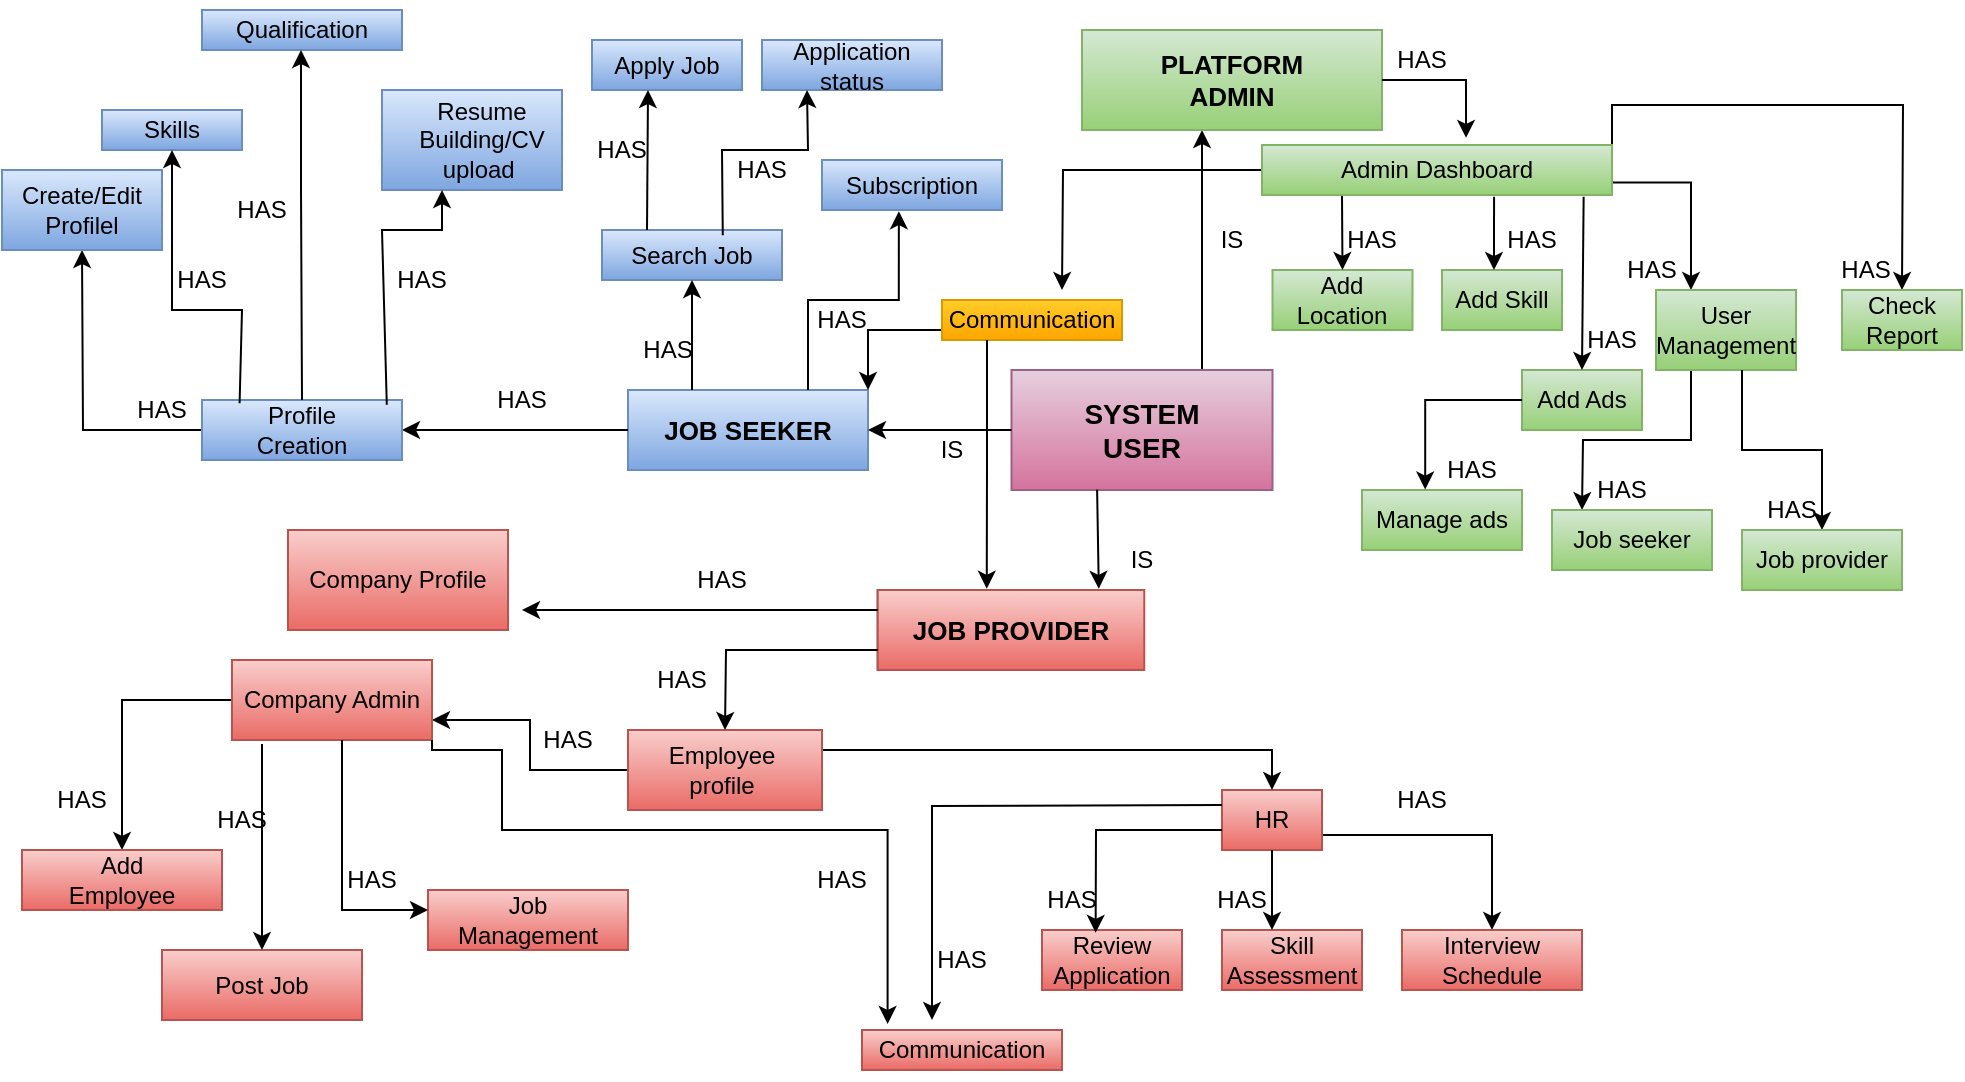 <mxfile version="28.2.5" pages="2">
  <diagram id="r7tZjafVyleUtdzxp9u3" name="conceptual">
    <mxGraphModel grid="1" page="1" gridSize="10" guides="1" tooltips="1" connect="1" arrows="1" fold="1" pageScale="1" pageWidth="827" pageHeight="1169" math="0" shadow="0">
      <root>
        <mxCell id="0" />
        <mxCell id="1" parent="0" />
        <mxCell id="f5CcuLYlEY39QtuuQzkg-1" value="&lt;b&gt;&lt;font style=&quot;font-size: 13px;&quot;&gt;JOB SEEKER&lt;/font&gt;&lt;/b&gt;" style="rounded=0;whiteSpace=wrap;html=1;fillColor=#dae8fc;strokeColor=#6c8ebf;gradientColor=#7ea6e0;" vertex="1" parent="1">
          <mxGeometry x="313" y="200" width="120" height="40" as="geometry" />
        </mxCell>
        <mxCell id="f5CcuLYlEY39QtuuQzkg-2" value="" style="endArrow=classic;html=1;rounded=0;exitX=0;exitY=0.5;exitDx=0;exitDy=0;" edge="1" parent="1" source="f5CcuLYlEY39QtuuQzkg-1">
          <mxGeometry width="50" height="50" relative="1" as="geometry">
            <mxPoint x="240" y="280" as="sourcePoint" />
            <mxPoint x="200" y="220" as="targetPoint" />
            <Array as="points" />
          </mxGeometry>
        </mxCell>
        <mxCell id="f5CcuLYlEY39QtuuQzkg-3" value="" style="rounded=0;whiteSpace=wrap;html=1;" vertex="1" parent="1">
          <mxGeometry x="100" y="205" width="100" height="30" as="geometry" />
        </mxCell>
        <mxCell id="f5CcuLYlEY39QtuuQzkg-17" style="edgeStyle=orthogonalEdgeStyle;rounded=0;orthogonalLoop=1;jettySize=auto;html=1;exitX=0;exitY=0.5;exitDx=0;exitDy=0;" edge="1" parent="1" source="f5CcuLYlEY39QtuuQzkg-5">
          <mxGeometry relative="1" as="geometry">
            <mxPoint x="40" y="130" as="targetPoint" />
          </mxGeometry>
        </mxCell>
        <mxCell id="f5CcuLYlEY39QtuuQzkg-5" value="Profile&lt;div&gt;Creation&lt;/div&gt;" style="text;html=1;align=center;verticalAlign=middle;whiteSpace=wrap;rounded=0;fillColor=#dae8fc;strokeColor=#6c8ebf;gradientColor=#7ea6e0;" vertex="1" parent="1">
          <mxGeometry x="100" y="205" width="100" height="30" as="geometry" />
        </mxCell>
        <mxCell id="f5CcuLYlEY39QtuuQzkg-6" value="HAS" style="text;html=1;align=center;verticalAlign=middle;whiteSpace=wrap;rounded=0;" vertex="1" parent="1">
          <mxGeometry x="230" y="190" width="60" height="30" as="geometry" />
        </mxCell>
        <mxCell id="f5CcuLYlEY39QtuuQzkg-9" value="" style="rounded=0;whiteSpace=wrap;html=1;fillColor=#dae8fc;strokeColor=#6c8ebf;gradientColor=#7ea6e0;" vertex="1" parent="1">
          <mxGeometry x="190" y="50" width="90" height="50" as="geometry" />
        </mxCell>
        <mxCell id="f5CcuLYlEY39QtuuQzkg-10" value="" style="rounded=0;whiteSpace=wrap;html=1;fillColor=#dae8fc;strokeColor=#6c8ebf;gradientColor=#7ea6e0;" vertex="1" parent="1">
          <mxGeometry x="100" y="10" width="100" height="20" as="geometry" />
        </mxCell>
        <mxCell id="f5CcuLYlEY39QtuuQzkg-27" style="edgeStyle=orthogonalEdgeStyle;rounded=0;orthogonalLoop=1;jettySize=auto;html=1;exitX=0.5;exitY=0;exitDx=0;exitDy=0;" edge="1" parent="1" source="f5CcuLYlEY39QtuuQzkg-11">
          <mxGeometry relative="1" as="geometry">
            <mxPoint x="40" y="100" as="targetPoint" />
          </mxGeometry>
        </mxCell>
        <mxCell id="f5CcuLYlEY39QtuuQzkg-11" value="" style="rounded=0;whiteSpace=wrap;html=1;fillColor=#dae8fc;strokeColor=#6c8ebf;gradientColor=#7ea6e0;" vertex="1" parent="1">
          <mxGeometry y="90" width="80" height="40" as="geometry" />
        </mxCell>
        <mxCell id="f5CcuLYlEY39QtuuQzkg-12" value="" style="rounded=0;whiteSpace=wrap;html=1;fillColor=#dae8fc;strokeColor=#6c8ebf;gradientColor=#7ea6e0;" vertex="1" parent="1">
          <mxGeometry x="50" y="60" width="70" height="20" as="geometry" />
        </mxCell>
        <mxCell id="f5CcuLYlEY39QtuuQzkg-13" style="edgeStyle=orthogonalEdgeStyle;rounded=0;orthogonalLoop=1;jettySize=auto;html=1;exitX=0.5;exitY=1;exitDx=0;exitDy=0;" edge="1" parent="1" source="f5CcuLYlEY39QtuuQzkg-11" target="f5CcuLYlEY39QtuuQzkg-11">
          <mxGeometry relative="1" as="geometry" />
        </mxCell>
        <mxCell id="f5CcuLYlEY39QtuuQzkg-14" style="edgeStyle=orthogonalEdgeStyle;rounded=0;orthogonalLoop=1;jettySize=auto;html=1;exitX=0.5;exitY=1;exitDx=0;exitDy=0;" edge="1" parent="1" source="f5CcuLYlEY39QtuuQzkg-10" target="f5CcuLYlEY39QtuuQzkg-10">
          <mxGeometry relative="1" as="geometry" />
        </mxCell>
        <mxCell id="f5CcuLYlEY39QtuuQzkg-16" value="" style="endArrow=classic;html=1;rounded=0;entryX=0.5;entryY=1;entryDx=0;entryDy=0;exitX=0.188;exitY=0.053;exitDx=0;exitDy=0;exitPerimeter=0;" edge="1" parent="1" source="f5CcuLYlEY39QtuuQzkg-5" target="f5CcuLYlEY39QtuuQzkg-12">
          <mxGeometry width="50" height="50" relative="1" as="geometry">
            <mxPoint x="120" y="200" as="sourcePoint" />
            <mxPoint x="90" y="90" as="targetPoint" />
            <Array as="points">
              <mxPoint x="120" y="160" />
              <mxPoint x="85" y="160" />
            </Array>
          </mxGeometry>
        </mxCell>
        <mxCell id="f5CcuLYlEY39QtuuQzkg-19" value="" style="endArrow=classic;html=1;rounded=0;exitX=0.5;exitY=0;exitDx=0;exitDy=0;" edge="1" parent="1" source="f5CcuLYlEY39QtuuQzkg-5">
          <mxGeometry width="50" height="50" relative="1" as="geometry">
            <mxPoint x="149.5" y="170" as="sourcePoint" />
            <mxPoint x="149.5" y="30" as="targetPoint" />
            <Array as="points">
              <mxPoint x="149.5" y="100" />
            </Array>
          </mxGeometry>
        </mxCell>
        <mxCell id="f5CcuLYlEY39QtuuQzkg-21" value="" style="endArrow=classic;html=1;rounded=0;exitX=0.924;exitY=0.08;exitDx=0;exitDy=0;exitPerimeter=0;" edge="1" parent="1" source="f5CcuLYlEY39QtuuQzkg-5">
          <mxGeometry width="50" height="50" relative="1" as="geometry">
            <mxPoint x="190" y="200" as="sourcePoint" />
            <mxPoint x="220" y="100" as="targetPoint" />
            <Array as="points">
              <mxPoint x="190" y="120" />
              <mxPoint x="220" y="120" />
            </Array>
          </mxGeometry>
        </mxCell>
        <mxCell id="f5CcuLYlEY39QtuuQzkg-23" value="Resume&lt;div&gt;Building/CV&lt;/div&gt;&lt;div&gt;upload&amp;nbsp;&lt;/div&gt;" style="text;html=1;align=center;verticalAlign=middle;whiteSpace=wrap;rounded=0;" vertex="1" parent="1">
          <mxGeometry x="210" y="60" width="60" height="30" as="geometry" />
        </mxCell>
        <mxCell id="f5CcuLYlEY39QtuuQzkg-24" value="Qualification" style="text;html=1;align=center;verticalAlign=middle;whiteSpace=wrap;rounded=0;" vertex="1" parent="1">
          <mxGeometry x="120" y="5" width="60" height="30" as="geometry" />
        </mxCell>
        <mxCell id="f5CcuLYlEY39QtuuQzkg-25" value="Skills" style="text;html=1;align=center;verticalAlign=middle;whiteSpace=wrap;rounded=0;" vertex="1" parent="1">
          <mxGeometry x="55" y="55" width="60" height="30" as="geometry" />
        </mxCell>
        <mxCell id="f5CcuLYlEY39QtuuQzkg-26" value="Create/Edit&lt;div&gt;Profilel&lt;/div&gt;" style="text;html=1;align=center;verticalAlign=middle;whiteSpace=wrap;rounded=0;" vertex="1" parent="1">
          <mxGeometry x="10" y="95" width="60" height="30" as="geometry" />
        </mxCell>
        <mxCell id="f5CcuLYlEY39QtuuQzkg-28" value="HAS" style="text;html=1;align=center;verticalAlign=middle;whiteSpace=wrap;rounded=0;" vertex="1" parent="1">
          <mxGeometry x="70" y="130" width="60" height="30" as="geometry" />
        </mxCell>
        <mxCell id="f5CcuLYlEY39QtuuQzkg-29" value="HAS" style="text;html=1;align=center;verticalAlign=middle;whiteSpace=wrap;rounded=0;" vertex="1" parent="1">
          <mxGeometry x="100" y="95" width="60" height="30" as="geometry" />
        </mxCell>
        <mxCell id="f5CcuLYlEY39QtuuQzkg-30" value="HAS" style="text;html=1;align=center;verticalAlign=middle;whiteSpace=wrap;rounded=0;" vertex="1" parent="1">
          <mxGeometry x="50" y="195" width="60" height="30" as="geometry" />
        </mxCell>
        <mxCell id="f5CcuLYlEY39QtuuQzkg-32" value="HAS" style="text;html=1;align=center;verticalAlign=middle;whiteSpace=wrap;rounded=0;" vertex="1" parent="1">
          <mxGeometry x="180" y="130" width="60" height="30" as="geometry" />
        </mxCell>
        <mxCell id="f5CcuLYlEY39QtuuQzkg-165" style="edgeStyle=orthogonalEdgeStyle;rounded=0;orthogonalLoop=1;jettySize=auto;html=1;exitX=0.75;exitY=0;exitDx=0;exitDy=0;" edge="1" parent="1" source="f5CcuLYlEY39QtuuQzkg-33" target="f5CcuLYlEY39QtuuQzkg-164">
          <mxGeometry relative="1" as="geometry">
            <Array as="points">
              <mxPoint x="603" y="205" />
              <mxPoint x="600" y="205" />
            </Array>
          </mxGeometry>
        </mxCell>
        <mxCell id="f5CcuLYlEY39QtuuQzkg-33" value="" style="rounded=0;whiteSpace=wrap;html=1;fillColor=#e6d0de;strokeColor=#996185;gradientColor=#d5739d;" vertex="1" parent="1">
          <mxGeometry x="504.75" y="190" width="130.5" height="60" as="geometry" />
        </mxCell>
        <mxCell id="f5CcuLYlEY39QtuuQzkg-34" value="&lt;b&gt;&lt;font style=&quot;font-size: 14px;&quot;&gt;SYSTEM USER&lt;/font&gt;&lt;/b&gt;" style="text;html=1;align=center;verticalAlign=middle;whiteSpace=wrap;rounded=0;" vertex="1" parent="1">
          <mxGeometry x="520" y="195" width="100" height="50" as="geometry" />
        </mxCell>
        <mxCell id="f5CcuLYlEY39QtuuQzkg-36" value="" style="rounded=0;whiteSpace=wrap;html=1;" vertex="1" parent="1">
          <mxGeometry x="437.88" y="300" width="130" height="40" as="geometry" />
        </mxCell>
        <mxCell id="f5CcuLYlEY39QtuuQzkg-37" value="" style="rounded=0;whiteSpace=wrap;html=1;fillColor=#f8cecc;gradientColor=#ea6b66;strokeColor=#b85450;" vertex="1" parent="1">
          <mxGeometry x="610" y="470" width="70" height="30" as="geometry" />
        </mxCell>
        <mxCell id="f5CcuLYlEY39QtuuQzkg-38" value="" style="rounded=0;whiteSpace=wrap;html=1;" vertex="1" parent="1">
          <mxGeometry x="520" y="470" width="70" height="30" as="geometry" />
        </mxCell>
        <mxCell id="f5CcuLYlEY39QtuuQzkg-40" value="&lt;b&gt;&lt;font style=&quot;font-size: 13px;&quot;&gt;JOB PROVIDER&lt;/font&gt;&lt;/b&gt;" style="text;html=1;align=center;verticalAlign=middle;whiteSpace=wrap;rounded=0;fillColor=#f8cecc;gradientColor=#ea6b66;strokeColor=#b85450;" vertex="1" parent="1">
          <mxGeometry x="437.88" y="300" width="133.25" height="40" as="geometry" />
        </mxCell>
        <mxCell id="f5CcuLYlEY39QtuuQzkg-42" value="" style="endArrow=classic;html=1;rounded=0;exitX=0.328;exitY=0.997;exitDx=0;exitDy=0;exitPerimeter=0;entryX=0.14;entryY=0.98;entryDx=0;entryDy=0;entryPerimeter=0;" edge="1" parent="1" source="f5CcuLYlEY39QtuuQzkg-33" target="f5CcuLYlEY39QtuuQzkg-47">
          <mxGeometry width="50" height="50" relative="1" as="geometry">
            <mxPoint x="440" y="330" as="sourcePoint" />
            <mxPoint x="548" y="320" as="targetPoint" />
          </mxGeometry>
        </mxCell>
        <mxCell id="f5CcuLYlEY39QtuuQzkg-43" value="" style="endArrow=classic;html=1;rounded=0;exitX=0;exitY=0.5;exitDx=0;exitDy=0;entryX=1;entryY=0.5;entryDx=0;entryDy=0;" edge="1" parent="1" source="f5CcuLYlEY39QtuuQzkg-33" target="f5CcuLYlEY39QtuuQzkg-1">
          <mxGeometry width="50" height="50" relative="1" as="geometry">
            <mxPoint x="440" y="330" as="sourcePoint" />
            <mxPoint x="490" y="280" as="targetPoint" />
          </mxGeometry>
        </mxCell>
        <mxCell id="f5CcuLYlEY39QtuuQzkg-46" value="IS" style="text;html=1;align=center;verticalAlign=middle;whiteSpace=wrap;rounded=0;" vertex="1" parent="1">
          <mxGeometry x="585" y="110" width="60" height="30" as="geometry" />
        </mxCell>
        <mxCell id="f5CcuLYlEY39QtuuQzkg-47" value="IS" style="text;html=1;align=center;verticalAlign=middle;whiteSpace=wrap;rounded=0;" vertex="1" parent="1">
          <mxGeometry x="540" y="270" width="60" height="30" as="geometry" />
        </mxCell>
        <mxCell id="f5CcuLYlEY39QtuuQzkg-48" value="IS" style="text;html=1;align=center;verticalAlign=middle;whiteSpace=wrap;rounded=0;" vertex="1" parent="1">
          <mxGeometry x="444.75" y="215" width="60" height="30" as="geometry" />
        </mxCell>
        <mxCell id="f5CcuLYlEY39QtuuQzkg-127" style="edgeStyle=orthogonalEdgeStyle;rounded=0;orthogonalLoop=1;jettySize=auto;html=1;exitX=1;exitY=0.75;exitDx=0;exitDy=0;entryX=0.5;entryY=0;entryDx=0;entryDy=0;" edge="1" parent="1" source="f5CcuLYlEY39QtuuQzkg-54" target="f5CcuLYlEY39QtuuQzkg-72">
          <mxGeometry relative="1" as="geometry">
            <mxPoint x="740" y="423" as="targetPoint" />
          </mxGeometry>
        </mxCell>
        <mxCell id="f5CcuLYlEY39QtuuQzkg-54" value="HR" style="rounded=0;whiteSpace=wrap;html=1;fillColor=#f8cecc;gradientColor=#ea6b66;strokeColor=#b85450;" vertex="1" parent="1">
          <mxGeometry x="610" y="400" width="50" height="30" as="geometry" />
        </mxCell>
        <mxCell id="f5CcuLYlEY39QtuuQzkg-138" style="edgeStyle=orthogonalEdgeStyle;rounded=0;orthogonalLoop=1;jettySize=auto;html=1;exitX=1;exitY=0.25;exitDx=0;exitDy=0;entryX=0.5;entryY=0;entryDx=0;entryDy=0;" edge="1" parent="1" source="f5CcuLYlEY39QtuuQzkg-55" target="f5CcuLYlEY39QtuuQzkg-54">
          <mxGeometry relative="1" as="geometry" />
        </mxCell>
        <mxCell id="f5CcuLYlEY39QtuuQzkg-145" style="edgeStyle=orthogonalEdgeStyle;rounded=0;orthogonalLoop=1;jettySize=auto;html=1;exitX=0;exitY=0.5;exitDx=0;exitDy=0;entryX=1;entryY=0.75;entryDx=0;entryDy=0;" edge="1" parent="1" source="f5CcuLYlEY39QtuuQzkg-55" target="f5CcuLYlEY39QtuuQzkg-56">
          <mxGeometry relative="1" as="geometry" />
        </mxCell>
        <mxCell id="f5CcuLYlEY39QtuuQzkg-55" value="" style="rounded=0;whiteSpace=wrap;html=1;fillColor=#f8cecc;gradientColor=#ea6b66;strokeColor=#b85450;" vertex="1" parent="1">
          <mxGeometry x="313" y="370" width="97" height="40" as="geometry" />
        </mxCell>
        <mxCell id="f5CcuLYlEY39QtuuQzkg-152" style="edgeStyle=orthogonalEdgeStyle;rounded=0;orthogonalLoop=1;jettySize=auto;html=1;exitX=0;exitY=0.5;exitDx=0;exitDy=0;entryX=0.5;entryY=0;entryDx=0;entryDy=0;" edge="1" parent="1" source="f5CcuLYlEY39QtuuQzkg-56" target="f5CcuLYlEY39QtuuQzkg-134">
          <mxGeometry relative="1" as="geometry" />
        </mxCell>
        <mxCell id="f5CcuLYlEY39QtuuQzkg-56" value="Company Admin" style="rounded=0;whiteSpace=wrap;html=1;fillColor=#f8cecc;gradientColor=#ea6b66;strokeColor=#b85450;" vertex="1" parent="1">
          <mxGeometry x="115" y="335" width="100" height="40" as="geometry" />
        </mxCell>
        <mxCell id="f5CcuLYlEY39QtuuQzkg-156" style="edgeStyle=orthogonalEdgeStyle;rounded=0;orthogonalLoop=1;jettySize=auto;html=1;exitX=0.75;exitY=1;exitDx=0;exitDy=0;entryX=0.75;entryY=1;entryDx=0;entryDy=0;" edge="1" parent="1" source="f5CcuLYlEY39QtuuQzkg-57" target="f5CcuLYlEY39QtuuQzkg-73">
          <mxGeometry relative="1" as="geometry" />
        </mxCell>
        <mxCell id="f5CcuLYlEY39QtuuQzkg-57" value="" style="rounded=0;whiteSpace=wrap;html=1;fillColor=#f8cecc;gradientColor=#ea6b66;strokeColor=#b85450;" vertex="1" parent="1">
          <mxGeometry x="143" y="270" width="110" height="50" as="geometry" />
        </mxCell>
        <mxCell id="f5CcuLYlEY39QtuuQzkg-60" value="" style="endArrow=classic;html=1;rounded=0;exitX=0;exitY=0.25;exitDx=0;exitDy=0;" edge="1" parent="1" source="f5CcuLYlEY39QtuuQzkg-40">
          <mxGeometry width="50" height="50" relative="1" as="geometry">
            <mxPoint x="430" y="310" as="sourcePoint" />
            <mxPoint x="260" y="310" as="targetPoint" />
          </mxGeometry>
        </mxCell>
        <mxCell id="f5CcuLYlEY39QtuuQzkg-61" value="" style="endArrow=classic;html=1;rounded=0;exitX=0;exitY=0.75;exitDx=0;exitDy=0;entryX=0.5;entryY=0;entryDx=0;entryDy=0;" edge="1" parent="1" source="f5CcuLYlEY39QtuuQzkg-40" target="f5CcuLYlEY39QtuuQzkg-55">
          <mxGeometry width="50" height="50" relative="1" as="geometry">
            <mxPoint x="373" y="300" as="sourcePoint" />
            <mxPoint x="370" y="340" as="targetPoint" />
            <Array as="points">
              <mxPoint x="362" y="330" />
            </Array>
          </mxGeometry>
        </mxCell>
        <mxCell id="f5CcuLYlEY39QtuuQzkg-64" value="" style="rounded=0;whiteSpace=wrap;html=1;fillColor=#f8cecc;gradientColor=#ea6b66;strokeColor=#b85450;" vertex="1" parent="1">
          <mxGeometry x="700" y="470" width="90" height="30" as="geometry" />
        </mxCell>
        <mxCell id="f5CcuLYlEY39QtuuQzkg-66" value="Review Application" style="text;html=1;align=center;verticalAlign=middle;whiteSpace=wrap;rounded=0;fillColor=#f8cecc;gradientColor=#ea6b66;strokeColor=#b85450;" vertex="1" parent="1">
          <mxGeometry x="520" y="470" width="70" height="30" as="geometry" />
        </mxCell>
        <mxCell id="f5CcuLYlEY39QtuuQzkg-69" value="Skill Assessment" style="text;html=1;align=center;verticalAlign=middle;whiteSpace=wrap;rounded=0;" vertex="1" parent="1">
          <mxGeometry x="615" y="470" width="60" height="30" as="geometry" />
        </mxCell>
        <mxCell id="f5CcuLYlEY39QtuuQzkg-72" value="Interview&lt;div&gt;Schedule&lt;/div&gt;" style="text;html=1;align=center;verticalAlign=middle;whiteSpace=wrap;rounded=0;" vertex="1" parent="1">
          <mxGeometry x="715" y="470" width="60" height="30" as="geometry" />
        </mxCell>
        <mxCell id="f5CcuLYlEY39QtuuQzkg-73" value="Company Profile" style="text;html=1;align=center;verticalAlign=middle;whiteSpace=wrap;rounded=0;" vertex="1" parent="1">
          <mxGeometry x="143" y="270" width="110" height="50" as="geometry" />
        </mxCell>
        <mxCell id="f5CcuLYlEY39QtuuQzkg-76" value="HAS" style="text;html=1;align=center;verticalAlign=middle;whiteSpace=wrap;rounded=0;" vertex="1" parent="1">
          <mxGeometry x="330" y="280" width="60" height="30" as="geometry" />
        </mxCell>
        <mxCell id="f5CcuLYlEY39QtuuQzkg-77" value="HAS" style="text;html=1;align=center;verticalAlign=middle;whiteSpace=wrap;rounded=0;" vertex="1" parent="1">
          <mxGeometry x="310" y="330" width="60" height="30" as="geometry" />
        </mxCell>
        <mxCell id="f5CcuLYlEY39QtuuQzkg-79" value="" style="rounded=0;whiteSpace=wrap;html=1;fillColor=#f8cecc;gradientColor=#ea6b66;strokeColor=#b85450;" vertex="1" parent="1">
          <mxGeometry x="430" y="520" width="100" height="20" as="geometry" />
        </mxCell>
        <mxCell id="f5CcuLYlEY39QtuuQzkg-80" value="Communication" style="text;html=1;align=center;verticalAlign=middle;whiteSpace=wrap;rounded=0;" vertex="1" parent="1">
          <mxGeometry x="450" y="515" width="60" height="30" as="geometry" />
        </mxCell>
        <mxCell id="f5CcuLYlEY39QtuuQzkg-81" value="Employee profile" style="text;html=1;align=center;verticalAlign=middle;whiteSpace=wrap;rounded=0;" vertex="1" parent="1">
          <mxGeometry x="330" y="375" width="60" height="30" as="geometry" />
        </mxCell>
        <mxCell id="f5CcuLYlEY39QtuuQzkg-87" value="" style="endArrow=classic;html=1;rounded=0;exitX=0.5;exitY=1;exitDx=0;exitDy=0;" edge="1" parent="1" source="f5CcuLYlEY39QtuuQzkg-54">
          <mxGeometry width="50" height="50" relative="1" as="geometry">
            <mxPoint x="840" y="320" as="sourcePoint" />
            <mxPoint x="635" y="470" as="targetPoint" />
          </mxGeometry>
        </mxCell>
        <mxCell id="f5CcuLYlEY39QtuuQzkg-90" value="" style="endArrow=classic;html=1;rounded=0;exitX=0;exitY=0.667;exitDx=0;exitDy=0;entryX=0.383;entryY=0.047;entryDx=0;entryDy=0;entryPerimeter=0;exitPerimeter=0;" edge="1" parent="1" source="f5CcuLYlEY39QtuuQzkg-54" target="f5CcuLYlEY39QtuuQzkg-66">
          <mxGeometry width="50" height="50" relative="1" as="geometry">
            <mxPoint x="440" y="330" as="sourcePoint" />
            <mxPoint x="540" y="415" as="targetPoint" />
            <Array as="points">
              <mxPoint x="547" y="420" />
            </Array>
          </mxGeometry>
        </mxCell>
        <mxCell id="f5CcuLYlEY39QtuuQzkg-91" value="" style="endArrow=classic;html=1;rounded=0;exitX=0;exitY=0.25;exitDx=0;exitDy=0;entryX=0.25;entryY=0;entryDx=0;entryDy=0;" edge="1" parent="1" source="f5CcuLYlEY39QtuuQzkg-54" target="f5CcuLYlEY39QtuuQzkg-80">
          <mxGeometry width="50" height="50" relative="1" as="geometry">
            <mxPoint x="440" y="330" as="sourcePoint" />
            <mxPoint x="480" y="410" as="targetPoint" />
            <Array as="points">
              <mxPoint x="465" y="408" />
            </Array>
          </mxGeometry>
        </mxCell>
        <mxCell id="f5CcuLYlEY39QtuuQzkg-169" style="edgeStyle=orthogonalEdgeStyle;rounded=0;orthogonalLoop=1;jettySize=auto;html=1;exitX=0;exitY=0.75;exitDx=0;exitDy=0;entryX=1;entryY=0;entryDx=0;entryDy=0;" edge="1" parent="1" source="f5CcuLYlEY39QtuuQzkg-92" target="f5CcuLYlEY39QtuuQzkg-1">
          <mxGeometry relative="1" as="geometry" />
        </mxCell>
        <mxCell id="f5CcuLYlEY39QtuuQzkg-92" value="Communication" style="rounded=0;whiteSpace=wrap;html=1;fillColor=#ffcd28;gradientColor=#ffa500;strokeColor=#d79b00;" vertex="1" parent="1">
          <mxGeometry x="470" y="155" width="90" height="20" as="geometry" />
        </mxCell>
        <mxCell id="f5CcuLYlEY39QtuuQzkg-100" value="Search Job" style="rounded=0;whiteSpace=wrap;html=1;fillColor=#dae8fc;gradientColor=#7ea6e0;strokeColor=#6c8ebf;" vertex="1" parent="1">
          <mxGeometry x="300" y="120" width="90" height="25" as="geometry" />
        </mxCell>
        <mxCell id="f5CcuLYlEY39QtuuQzkg-101" value="Subscription" style="rounded=0;whiteSpace=wrap;html=1;fillColor=#dae8fc;gradientColor=#7ea6e0;strokeColor=#6c8ebf;" vertex="1" parent="1">
          <mxGeometry x="410" y="85" width="90" height="25" as="geometry" />
        </mxCell>
        <mxCell id="f5CcuLYlEY39QtuuQzkg-102" value="Application&lt;div&gt;status&lt;/div&gt;" style="rounded=0;whiteSpace=wrap;html=1;fillColor=#dae8fc;gradientColor=#7ea6e0;strokeColor=#6c8ebf;" vertex="1" parent="1">
          <mxGeometry x="380" y="25" width="90" height="25" as="geometry" />
        </mxCell>
        <mxCell id="f5CcuLYlEY39QtuuQzkg-103" value="Apply Job" style="rounded=0;whiteSpace=wrap;html=1;fillColor=#dae8fc;gradientColor=#7ea6e0;strokeColor=#6c8ebf;" vertex="1" parent="1">
          <mxGeometry x="295" y="25" width="75" height="25" as="geometry" />
        </mxCell>
        <mxCell id="f5CcuLYlEY39QtuuQzkg-106" value="" style="endArrow=classic;html=1;rounded=0;entryX=0.5;entryY=1;entryDx=0;entryDy=0;" edge="1" parent="1" target="f5CcuLYlEY39QtuuQzkg-100">
          <mxGeometry width="50" height="50" relative="1" as="geometry">
            <mxPoint x="345" y="200" as="sourcePoint" />
            <mxPoint x="398" y="150" as="targetPoint" />
          </mxGeometry>
        </mxCell>
        <mxCell id="f5CcuLYlEY39QtuuQzkg-110" value="" style="endArrow=classic;html=1;rounded=0;exitX=0.25;exitY=0;exitDx=0;exitDy=0;" edge="1" parent="1" source="f5CcuLYlEY39QtuuQzkg-100">
          <mxGeometry width="50" height="50" relative="1" as="geometry">
            <mxPoint x="440" y="230" as="sourcePoint" />
            <mxPoint x="323" y="50" as="targetPoint" />
          </mxGeometry>
        </mxCell>
        <mxCell id="f5CcuLYlEY39QtuuQzkg-111" value="" style="endArrow=classic;html=1;rounded=0;exitX=0.671;exitY=0.104;exitDx=0;exitDy=0;exitPerimeter=0;entryX=0.25;entryY=1;entryDx=0;entryDy=0;" edge="1" parent="1" source="f5CcuLYlEY39QtuuQzkg-100" target="f5CcuLYlEY39QtuuQzkg-102">
          <mxGeometry width="50" height="50" relative="1" as="geometry">
            <mxPoint x="440" y="230" as="sourcePoint" />
            <mxPoint x="390" y="50" as="targetPoint" />
            <Array as="points">
              <mxPoint x="360" y="80" />
              <mxPoint x="403" y="80" />
            </Array>
          </mxGeometry>
        </mxCell>
        <mxCell id="f5CcuLYlEY39QtuuQzkg-114" style="edgeStyle=orthogonalEdgeStyle;rounded=0;orthogonalLoop=1;jettySize=auto;html=1;exitX=0.75;exitY=0;exitDx=0;exitDy=0;entryX=0.427;entryY=1.024;entryDx=0;entryDy=0;entryPerimeter=0;" edge="1" parent="1" source="f5CcuLYlEY39QtuuQzkg-1" target="f5CcuLYlEY39QtuuQzkg-101">
          <mxGeometry relative="1" as="geometry" />
        </mxCell>
        <mxCell id="f5CcuLYlEY39QtuuQzkg-116" value="HAS" style="text;html=1;align=center;verticalAlign=middle;whiteSpace=wrap;rounded=0;" vertex="1" parent="1">
          <mxGeometry x="302.5" y="165" width="60" height="30" as="geometry" />
        </mxCell>
        <mxCell id="f5CcuLYlEY39QtuuQzkg-117" value="HAS" style="text;html=1;align=center;verticalAlign=middle;whiteSpace=wrap;rounded=0;" vertex="1" parent="1">
          <mxGeometry x="280" y="65" width="60" height="30" as="geometry" />
        </mxCell>
        <mxCell id="f5CcuLYlEY39QtuuQzkg-118" value="HAS" style="text;html=1;align=center;verticalAlign=middle;whiteSpace=wrap;rounded=0;" vertex="1" parent="1">
          <mxGeometry x="350" y="75" width="60" height="30" as="geometry" />
        </mxCell>
        <mxCell id="f5CcuLYlEY39QtuuQzkg-119" value="HAS" style="text;html=1;align=center;verticalAlign=middle;whiteSpace=wrap;rounded=0;" vertex="1" parent="1">
          <mxGeometry x="390" y="150" width="60" height="30" as="geometry" />
        </mxCell>
        <mxCell id="f5CcuLYlEY39QtuuQzkg-133" style="edgeStyle=orthogonalEdgeStyle;rounded=0;orthogonalLoop=1;jettySize=auto;html=1;exitX=0.5;exitY=1;exitDx=0;exitDy=0;" edge="1" parent="1" source="f5CcuLYlEY39QtuuQzkg-56" target="f5CcuLYlEY39QtuuQzkg-56">
          <mxGeometry relative="1" as="geometry" />
        </mxCell>
        <mxCell id="f5CcuLYlEY39QtuuQzkg-134" value="Add&lt;div&gt;Employee&lt;/div&gt;" style="rounded=0;whiteSpace=wrap;html=1;fillColor=#f8cecc;gradientColor=#ea6b66;strokeColor=#b85450;" vertex="1" parent="1">
          <mxGeometry x="10" y="430" width="100" height="30" as="geometry" />
        </mxCell>
        <mxCell id="f5CcuLYlEY39QtuuQzkg-135" value="Post Job" style="rounded=0;whiteSpace=wrap;html=1;fillColor=#f8cecc;gradientColor=#ea6b66;strokeColor=#b85450;" vertex="1" parent="1">
          <mxGeometry x="80" y="480" width="100" height="35" as="geometry" />
        </mxCell>
        <mxCell id="f5CcuLYlEY39QtuuQzkg-139" value="HAS" style="text;html=1;align=center;verticalAlign=middle;whiteSpace=wrap;rounded=0;" vertex="1" parent="1">
          <mxGeometry x="450" y="470" width="60" height="30" as="geometry" />
        </mxCell>
        <mxCell id="f5CcuLYlEY39QtuuQzkg-140" value="HAS" style="text;html=1;align=center;verticalAlign=middle;whiteSpace=wrap;rounded=0;" vertex="1" parent="1">
          <mxGeometry x="590" y="440" width="60" height="30" as="geometry" />
        </mxCell>
        <mxCell id="f5CcuLYlEY39QtuuQzkg-141" value="HAS" style="text;html=1;align=center;verticalAlign=middle;whiteSpace=wrap;rounded=0;" vertex="1" parent="1">
          <mxGeometry x="504.75" y="440" width="60" height="30" as="geometry" />
        </mxCell>
        <mxCell id="f5CcuLYlEY39QtuuQzkg-142" value="HAS" style="text;html=1;align=center;verticalAlign=middle;whiteSpace=wrap;rounded=0;" vertex="1" parent="1">
          <mxGeometry x="675" y="390" width="70" height="30" as="geometry" />
        </mxCell>
        <mxCell id="f5CcuLYlEY39QtuuQzkg-147" style="edgeStyle=orthogonalEdgeStyle;rounded=0;orthogonalLoop=1;jettySize=auto;html=1;entryX=0.128;entryY=-0.15;entryDx=0;entryDy=0;entryPerimeter=0;exitX=1;exitY=1;exitDx=0;exitDy=0;" edge="1" parent="1" source="f5CcuLYlEY39QtuuQzkg-56" target="f5CcuLYlEY39QtuuQzkg-79">
          <mxGeometry relative="1" as="geometry">
            <mxPoint x="220" y="380" as="sourcePoint" />
            <Array as="points">
              <mxPoint x="215" y="380" />
              <mxPoint x="250" y="380" />
              <mxPoint x="250" y="420" />
              <mxPoint x="443" y="420" />
            </Array>
          </mxGeometry>
        </mxCell>
        <mxCell id="f5CcuLYlEY39QtuuQzkg-148" value="HAS" style="text;html=1;align=center;verticalAlign=middle;whiteSpace=wrap;rounded=0;" vertex="1" parent="1">
          <mxGeometry x="390" y="430" width="60" height="30" as="geometry" />
        </mxCell>
        <mxCell id="f5CcuLYlEY39QtuuQzkg-149" value="HAS" style="text;html=1;align=center;verticalAlign=middle;whiteSpace=wrap;rounded=0;" vertex="1" parent="1">
          <mxGeometry x="253" y="360" width="60" height="30" as="geometry" />
        </mxCell>
        <mxCell id="f5CcuLYlEY39QtuuQzkg-151" value="Job&lt;div&gt;Management&lt;/div&gt;" style="rounded=0;whiteSpace=wrap;html=1;fillColor=#f8cecc;gradientColor=#ea6b66;strokeColor=#b85450;" vertex="1" parent="1">
          <mxGeometry x="213" y="450" width="100" height="30" as="geometry" />
        </mxCell>
        <mxCell id="f5CcuLYlEY39QtuuQzkg-158" value="" style="endArrow=classic;html=1;rounded=0;entryX=0.5;entryY=0;entryDx=0;entryDy=0;" edge="1" parent="1" target="f5CcuLYlEY39QtuuQzkg-135">
          <mxGeometry width="50" height="50" relative="1" as="geometry">
            <mxPoint x="130" y="377" as="sourcePoint" />
            <mxPoint x="490" y="290" as="targetPoint" />
            <Array as="points">
              <mxPoint x="130" y="420" />
            </Array>
          </mxGeometry>
        </mxCell>
        <mxCell id="f5CcuLYlEY39QtuuQzkg-160" value="" style="endArrow=classic;html=1;rounded=0;" edge="1" parent="1">
          <mxGeometry width="50" height="50" relative="1" as="geometry">
            <mxPoint x="170" y="375" as="sourcePoint" />
            <mxPoint x="213" y="460" as="targetPoint" />
            <Array as="points">
              <mxPoint x="170" y="460" />
            </Array>
          </mxGeometry>
        </mxCell>
        <mxCell id="f5CcuLYlEY39QtuuQzkg-161" value="HAS" style="text;html=1;align=center;verticalAlign=middle;whiteSpace=wrap;rounded=0;" vertex="1" parent="1">
          <mxGeometry x="10" y="390" width="60" height="30" as="geometry" />
        </mxCell>
        <mxCell id="f5CcuLYlEY39QtuuQzkg-162" value="HAS" style="text;html=1;align=center;verticalAlign=middle;whiteSpace=wrap;rounded=0;" vertex="1" parent="1">
          <mxGeometry x="90" y="400" width="60" height="30" as="geometry" />
        </mxCell>
        <mxCell id="f5CcuLYlEY39QtuuQzkg-163" value="HAS" style="text;html=1;align=center;verticalAlign=middle;whiteSpace=wrap;rounded=0;" vertex="1" parent="1">
          <mxGeometry x="155" y="430" width="60" height="30" as="geometry" />
        </mxCell>
        <mxCell id="f5CcuLYlEY39QtuuQzkg-164" value="&lt;b&gt;&lt;font style=&quot;font-size: 13px;&quot;&gt;PLATFORM&lt;/font&gt;&lt;/b&gt;&lt;div&gt;&lt;b&gt;&lt;font style=&quot;font-size: 13px;&quot;&gt;ADMIN&lt;/font&gt;&lt;/b&gt;&lt;/div&gt;" style="text;html=1;align=center;verticalAlign=middle;whiteSpace=wrap;rounded=0;fillColor=#d5e8d4;gradientColor=#97d077;strokeColor=#82b366;" vertex="1" parent="1">
          <mxGeometry x="540" y="20" width="150" height="50" as="geometry" />
        </mxCell>
        <mxCell id="f5CcuLYlEY39QtuuQzkg-170" style="edgeStyle=orthogonalEdgeStyle;rounded=0;orthogonalLoop=1;jettySize=auto;html=1;exitX=0.25;exitY=1;exitDx=0;exitDy=0;entryX=0.409;entryY=-0.015;entryDx=0;entryDy=0;entryPerimeter=0;" edge="1" parent="1" source="f5CcuLYlEY39QtuuQzkg-92" target="f5CcuLYlEY39QtuuQzkg-40">
          <mxGeometry relative="1" as="geometry" />
        </mxCell>
        <mxCell id="jl_nQRnvRwUfpcvMU-61-1" style="edgeStyle=orthogonalEdgeStyle;rounded=0;orthogonalLoop=1;jettySize=auto;html=1;exitX=0;exitY=0.5;exitDx=0;exitDy=0;" edge="1" parent="1" source="f5CcuLYlEY39QtuuQzkg-171">
          <mxGeometry relative="1" as="geometry">
            <mxPoint x="530" y="150" as="targetPoint" />
          </mxGeometry>
        </mxCell>
        <mxCell id="K-EZ1SyeJJbV9-fxnCuO-4" style="edgeStyle=orthogonalEdgeStyle;rounded=0;orthogonalLoop=1;jettySize=auto;html=1;exitX=1;exitY=0.75;exitDx=0;exitDy=0;entryX=0.25;entryY=0;entryDx=0;entryDy=0;" edge="1" parent="1" source="f5CcuLYlEY39QtuuQzkg-171" target="f5CcuLYlEY39QtuuQzkg-189">
          <mxGeometry relative="1" as="geometry" />
        </mxCell>
        <mxCell id="K-EZ1SyeJJbV9-fxnCuO-9" style="edgeStyle=orthogonalEdgeStyle;rounded=0;orthogonalLoop=1;jettySize=auto;html=1;exitX=1;exitY=0;exitDx=0;exitDy=0;" edge="1" parent="1" source="f5CcuLYlEY39QtuuQzkg-171">
          <mxGeometry relative="1" as="geometry">
            <mxPoint x="950" y="150" as="targetPoint" />
          </mxGeometry>
        </mxCell>
        <mxCell id="f5CcuLYlEY39QtuuQzkg-171" value="Admin Dashboard" style="rounded=0;whiteSpace=wrap;html=1;fillColor=#d5e8d4;gradientColor=#97d077;strokeColor=#82b366;" vertex="1" parent="1">
          <mxGeometry x="630" y="77.5" width="175" height="25" as="geometry" />
        </mxCell>
        <mxCell id="f5CcuLYlEY39QtuuQzkg-172" style="edgeStyle=orthogonalEdgeStyle;rounded=0;orthogonalLoop=1;jettySize=auto;html=1;exitX=1;exitY=0.5;exitDx=0;exitDy=0;entryX=0.583;entryY=-0.143;entryDx=0;entryDy=0;entryPerimeter=0;" edge="1" parent="1" source="f5CcuLYlEY39QtuuQzkg-164" target="f5CcuLYlEY39QtuuQzkg-171">
          <mxGeometry relative="1" as="geometry" />
        </mxCell>
        <mxCell id="f5CcuLYlEY39QtuuQzkg-173" value="HAS" style="text;html=1;align=center;verticalAlign=middle;whiteSpace=wrap;rounded=0;" vertex="1" parent="1">
          <mxGeometry x="675" y="20" width="70" height="30" as="geometry" />
        </mxCell>
        <mxCell id="f5CcuLYlEY39QtuuQzkg-175" value="Add&lt;div&gt;Location&lt;/div&gt;" style="rounded=0;whiteSpace=wrap;html=1;fillColor=#d5e8d4;gradientColor=#97d077;strokeColor=#82b366;" vertex="1" parent="1">
          <mxGeometry x="635.25" y="140" width="70" height="30" as="geometry" />
        </mxCell>
        <mxCell id="f5CcuLYlEY39QtuuQzkg-176" value="Add Skill" style="rounded=0;whiteSpace=wrap;html=1;fillColor=#d5e8d4;gradientColor=#97d077;strokeColor=#82b366;" vertex="1" parent="1">
          <mxGeometry x="720" y="140" width="60" height="30" as="geometry" />
        </mxCell>
        <mxCell id="f5CcuLYlEY39QtuuQzkg-188" value="Add Ads" style="rounded=0;whiteSpace=wrap;html=1;fillColor=#d5e8d4;gradientColor=#97d077;strokeColor=#82b366;" vertex="1" parent="1">
          <mxGeometry x="760" y="190" width="60" height="30" as="geometry" />
        </mxCell>
        <mxCell id="K-EZ1SyeJJbV9-fxnCuO-5" style="edgeStyle=orthogonalEdgeStyle;rounded=0;orthogonalLoop=1;jettySize=auto;html=1;exitX=0.25;exitY=1;exitDx=0;exitDy=0;" edge="1" parent="1" source="f5CcuLYlEY39QtuuQzkg-189">
          <mxGeometry relative="1" as="geometry">
            <mxPoint x="790" y="260" as="targetPoint" />
          </mxGeometry>
        </mxCell>
        <mxCell id="f5CcuLYlEY39QtuuQzkg-189" value="User Management" style="rounded=0;whiteSpace=wrap;html=1;fillColor=#d5e8d4;gradientColor=#97d077;strokeColor=#82b366;" vertex="1" parent="1">
          <mxGeometry x="827" y="150" width="70" height="40" as="geometry" />
        </mxCell>
        <mxCell id="jl_nQRnvRwUfpcvMU-61-10" value="" style="endArrow=classic;html=1;rounded=0;entryX=0.5;entryY=0;entryDx=0;entryDy=0;" edge="1" parent="1" target="f5CcuLYlEY39QtuuQzkg-175">
          <mxGeometry width="50" height="50" relative="1" as="geometry">
            <mxPoint x="670" y="103" as="sourcePoint" />
            <mxPoint x="560" y="290" as="targetPoint" />
          </mxGeometry>
        </mxCell>
        <mxCell id="jl_nQRnvRwUfpcvMU-61-11" value="" style="endArrow=classic;html=1;rounded=0;exitX=0.663;exitY=1.036;exitDx=0;exitDy=0;exitPerimeter=0;" edge="1" parent="1" source="f5CcuLYlEY39QtuuQzkg-171">
          <mxGeometry width="50" height="50" relative="1" as="geometry">
            <mxPoint x="750" y="110" as="sourcePoint" />
            <mxPoint x="746" y="140" as="targetPoint" />
          </mxGeometry>
        </mxCell>
        <mxCell id="jl_nQRnvRwUfpcvMU-61-12" value="" style="endArrow=classic;html=1;rounded=0;exitX=0.919;exitY=1.036;exitDx=0;exitDy=0;exitPerimeter=0;" edge="1" parent="1" source="f5CcuLYlEY39QtuuQzkg-171">
          <mxGeometry width="50" height="50" relative="1" as="geometry">
            <mxPoint x="790" y="110" as="sourcePoint" />
            <mxPoint x="790" y="190" as="targetPoint" />
          </mxGeometry>
        </mxCell>
        <mxCell id="K-EZ1SyeJJbV9-fxnCuO-2" value="Manage ads" style="rounded=0;whiteSpace=wrap;html=1;fillColor=#d5e8d4;gradientColor=#97d077;strokeColor=#82b366;" vertex="1" parent="1">
          <mxGeometry x="680" y="250" width="80" height="30" as="geometry" />
        </mxCell>
        <mxCell id="K-EZ1SyeJJbV9-fxnCuO-3" style="edgeStyle=orthogonalEdgeStyle;rounded=0;orthogonalLoop=1;jettySize=auto;html=1;exitX=0;exitY=0.5;exitDx=0;exitDy=0;entryX=0.395;entryY=-0.007;entryDx=0;entryDy=0;entryPerimeter=0;" edge="1" parent="1" source="f5CcuLYlEY39QtuuQzkg-188" target="K-EZ1SyeJJbV9-fxnCuO-2">
          <mxGeometry relative="1" as="geometry" />
        </mxCell>
        <mxCell id="K-EZ1SyeJJbV9-fxnCuO-6" value="" style="endArrow=classic;html=1;rounded=0;" edge="1" parent="1">
          <mxGeometry width="50" height="50" relative="1" as="geometry">
            <mxPoint x="870" y="190" as="sourcePoint" />
            <mxPoint x="910" y="270" as="targetPoint" />
            <Array as="points">
              <mxPoint x="870" y="230" />
              <mxPoint x="910" y="230" />
            </Array>
          </mxGeometry>
        </mxCell>
        <mxCell id="K-EZ1SyeJJbV9-fxnCuO-7" value="Job seeker" style="rounded=0;whiteSpace=wrap;html=1;fillColor=#d5e8d4;gradientColor=#97d077;strokeColor=#82b366;" vertex="1" parent="1">
          <mxGeometry x="775" y="260" width="80" height="30" as="geometry" />
        </mxCell>
        <mxCell id="K-EZ1SyeJJbV9-fxnCuO-8" value="Job provider" style="rounded=0;whiteSpace=wrap;html=1;fillColor=#d5e8d4;gradientColor=#97d077;strokeColor=#82b366;" vertex="1" parent="1">
          <mxGeometry x="870" y="270" width="80" height="30" as="geometry" />
        </mxCell>
        <mxCell id="K-EZ1SyeJJbV9-fxnCuO-10" value="Check Report" style="rounded=0;whiteSpace=wrap;html=1;fillColor=#d5e8d4;gradientColor=#97d077;strokeColor=#82b366;" vertex="1" parent="1">
          <mxGeometry x="920" y="150" width="60" height="30" as="geometry" />
        </mxCell>
        <mxCell id="K-EZ1SyeJJbV9-fxnCuO-11" value="HAS" style="text;html=1;align=center;verticalAlign=middle;whiteSpace=wrap;rounded=0;" vertex="1" parent="1">
          <mxGeometry x="650" y="110" width="70" height="30" as="geometry" />
        </mxCell>
        <mxCell id="K-EZ1SyeJJbV9-fxnCuO-12" value="HAS" style="text;html=1;align=center;verticalAlign=middle;whiteSpace=wrap;rounded=0;" vertex="1" parent="1">
          <mxGeometry x="730" y="110" width="70" height="30" as="geometry" />
        </mxCell>
        <mxCell id="K-EZ1SyeJJbV9-fxnCuO-13" value="HAS" style="text;html=1;align=center;verticalAlign=middle;whiteSpace=wrap;rounded=0;" vertex="1" parent="1">
          <mxGeometry x="790" y="125" width="70" height="30" as="geometry" />
        </mxCell>
        <mxCell id="K-EZ1SyeJJbV9-fxnCuO-14" value="HAS" style="text;html=1;align=center;verticalAlign=middle;whiteSpace=wrap;rounded=0;" vertex="1" parent="1">
          <mxGeometry x="897" y="125" width="70" height="30" as="geometry" />
        </mxCell>
        <mxCell id="K-EZ1SyeJJbV9-fxnCuO-15" value="HAS" style="text;html=1;align=center;verticalAlign=middle;whiteSpace=wrap;rounded=0;" vertex="1" parent="1">
          <mxGeometry x="860" y="245" width="70" height="30" as="geometry" />
        </mxCell>
        <mxCell id="K-EZ1SyeJJbV9-fxnCuO-16" value="HAS" style="text;html=1;align=center;verticalAlign=middle;whiteSpace=wrap;rounded=0;" vertex="1" parent="1">
          <mxGeometry x="775" y="235" width="70" height="30" as="geometry" />
        </mxCell>
        <mxCell id="K-EZ1SyeJJbV9-fxnCuO-17" value="HAS" style="text;html=1;align=center;verticalAlign=middle;whiteSpace=wrap;rounded=0;" vertex="1" parent="1">
          <mxGeometry x="700" y="225" width="70" height="30" as="geometry" />
        </mxCell>
        <mxCell id="K-EZ1SyeJJbV9-fxnCuO-18" value="HAS" style="text;html=1;align=center;verticalAlign=middle;whiteSpace=wrap;rounded=0;" vertex="1" parent="1">
          <mxGeometry x="770" y="160" width="70" height="30" as="geometry" />
        </mxCell>
      </root>
    </mxGraphModel>
  </diagram>
  <diagram id="ZzQat8UdF4opofKP8NV6" name="logical">
    <mxGraphModel grid="1" page="1" gridSize="10" guides="1" tooltips="1" connect="1" arrows="1" fold="1" pageScale="1" pageWidth="827" pageHeight="1169" math="0" shadow="0">
      <root>
        <mxCell id="0" />
        <mxCell id="1" parent="0" />
        <mxCell id="186LmfPOAH8RsWTDsExf-7" style="edgeStyle=orthogonalEdgeStyle;rounded=0;orthogonalLoop=1;jettySize=auto;html=1;exitX=0;exitY=0.5;exitDx=0;exitDy=0;" edge="1" parent="1" source="186LmfPOAH8RsWTDsExf-2">
          <mxGeometry relative="1" as="geometry">
            <mxPoint x="270" y="265" as="targetPoint" />
          </mxGeometry>
        </mxCell>
        <mxCell id="186LmfPOAH8RsWTDsExf-13" style="edgeStyle=orthogonalEdgeStyle;rounded=0;orthogonalLoop=1;jettySize=auto;html=1;exitX=0.5;exitY=0;exitDx=0;exitDy=0;" edge="1" parent="1" source="186LmfPOAH8RsWTDsExf-2">
          <mxGeometry relative="1" as="geometry">
            <mxPoint x="455" y="160" as="targetPoint" />
          </mxGeometry>
        </mxCell>
        <mxCell id="186LmfPOAH8RsWTDsExf-2" value="System User" style="swimlane;childLayout=stackLayout;horizontal=1;startSize=50;horizontalStack=0;rounded=1;fontSize=14;fontStyle=0;strokeWidth=2;resizeParent=0;resizeLast=1;shadow=0;dashed=0;align=center;arcSize=4;whiteSpace=wrap;html=1;fillColor=#e6d0de;strokeColor=#996185;gradientColor=#d5739d;" vertex="1" parent="1">
          <mxGeometry x="380" y="210" width="150" height="110" as="geometry" />
        </mxCell>
        <mxCell id="186LmfPOAH8RsWTDsExf-4" value="Job Provider" style="swimlane;childLayout=stackLayout;horizontal=1;startSize=50;horizontalStack=0;rounded=1;fontSize=14;fontStyle=0;strokeWidth=2;resizeParent=0;resizeLast=1;shadow=0;dashed=0;align=center;arcSize=4;whiteSpace=wrap;html=1;fillColor=#f8cecc;gradientColor=#ea6b66;strokeColor=#b85450;" vertex="1" parent="1">
          <mxGeometry x="130" y="205" width="140" height="110" as="geometry" />
        </mxCell>
        <mxCell id="186LmfPOAH8RsWTDsExf-5" value="provider-id int" style="align=left;strokeColor=none;fillColor=none;spacingLeft=4;spacingRight=4;fontSize=12;verticalAlign=top;resizable=0;rotatable=0;part=1;html=1;whiteSpace=wrap;" vertex="1" parent="186LmfPOAH8RsWTDsExf-4">
          <mxGeometry y="50" width="140" height="60" as="geometry" />
        </mxCell>
        <mxCell id="eLXfrrHiPMv3_uaEF6Lq-4" style="edgeStyle=orthogonalEdgeStyle;rounded=0;orthogonalLoop=1;jettySize=auto;html=1;exitX=0;exitY=0.25;exitDx=0;exitDy=0;entryX=0.75;entryY=1;entryDx=0;entryDy=0;" edge="1" parent="1" source="186LmfPOAH8RsWTDsExf-8" target="eLXfrrHiPMv3_uaEF6Lq-2">
          <mxGeometry relative="1" as="geometry" />
        </mxCell>
        <mxCell id="186LmfPOAH8RsWTDsExf-8" value="Job Seeker&lt;div&gt;&lt;br&gt;&lt;/div&gt;" style="swimlane;childLayout=stackLayout;horizontal=1;startSize=50;horizontalStack=0;rounded=1;fontSize=14;fontStyle=0;strokeWidth=2;resizeParent=0;resizeLast=1;shadow=0;dashed=0;align=center;arcSize=11;whiteSpace=wrap;html=1;fillColor=#dae8fc;gradientColor=#7ea6e0;strokeColor=#6c8ebf;" vertex="1" parent="1">
          <mxGeometry x="370" y="50" width="150" height="110" as="geometry" />
        </mxCell>
        <mxCell id="186LmfPOAH8RsWTDsExf-9" value="seeker-id int" style="align=left;spacingLeft=4;spacingRight=4;fontSize=12;verticalAlign=top;resizable=0;rotatable=0;part=1;html=1;whiteSpace=wrap;" vertex="1" parent="186LmfPOAH8RsWTDsExf-8">
          <mxGeometry y="50" width="150" height="60" as="geometry" />
        </mxCell>
        <mxCell id="186LmfPOAH8RsWTDsExf-10" value="Platform Admin" style="swimlane;childLayout=stackLayout;horizontal=1;startSize=50;horizontalStack=0;rounded=1;fontSize=14;fontStyle=0;strokeWidth=2;resizeParent=0;resizeLast=1;shadow=0;dashed=0;align=center;arcSize=4;whiteSpace=wrap;html=1;fillColor=#d5e8d4;gradientColor=#97d077;strokeColor=#82b366;" vertex="1" parent="1">
          <mxGeometry x="601" y="205" width="140" height="115" as="geometry" />
        </mxCell>
        <mxCell id="186LmfPOAH8RsWTDsExf-11" value="adminid int" style="align=left;strokeColor=none;fillColor=none;spacingLeft=4;spacingRight=4;fontSize=12;verticalAlign=top;resizable=0;rotatable=0;part=1;html=1;whiteSpace=wrap;" vertex="1" parent="186LmfPOAH8RsWTDsExf-10">
          <mxGeometry y="50" width="140" height="65" as="geometry" />
        </mxCell>
        <mxCell id="186LmfPOAH8RsWTDsExf-12" style="edgeStyle=orthogonalEdgeStyle;rounded=0;orthogonalLoop=1;jettySize=auto;html=1;exitX=1;exitY=0.5;exitDx=0;exitDy=0;entryX=0.003;entryY=0.151;entryDx=0;entryDy=0;entryPerimeter=0;" edge="1" parent="1" source="186LmfPOAH8RsWTDsExf-2" target="186LmfPOAH8RsWTDsExf-11">
          <mxGeometry relative="1" as="geometry" />
        </mxCell>
        <mxCell id="186LmfPOAH8RsWTDsExf-14" value="Seeker Profile&amp;nbsp;" style="swimlane;childLayout=stackLayout;horizontal=1;startSize=40;horizontalStack=0;rounded=1;fontSize=14;fontStyle=0;strokeWidth=2;resizeParent=0;resizeLast=1;shadow=0;dashed=0;align=center;arcSize=4;whiteSpace=wrap;html=1;fillColor=#dae8fc;gradientColor=#7ea6e0;strokeColor=#6c8ebf;" vertex="1" parent="1">
          <mxGeometry x="30" y="10" width="140" height="180" as="geometry" />
        </mxCell>
        <mxCell id="186LmfPOAH8RsWTDsExf-15" value="profile-id int&lt;div&gt;full name string&lt;/div&gt;&lt;div&gt;address string&lt;/div&gt;&lt;div&gt;gender int&lt;/div&gt;&lt;div&gt;dob&amp;nbsp;&lt;/div&gt;&lt;div&gt;contact int&lt;/div&gt;&lt;div&gt;email varchar&lt;/div&gt;&lt;div&gt;skill string&lt;/div&gt;&lt;div&gt;location string&lt;/div&gt;" style="align=left;strokeColor=none;fillColor=none;spacingLeft=4;spacingRight=4;fontSize=12;verticalAlign=top;resizable=0;rotatable=0;part=1;html=1;whiteSpace=wrap;" vertex="1" parent="186LmfPOAH8RsWTDsExf-14">
          <mxGeometry y="40" width="140" height="140" as="geometry" />
        </mxCell>
        <mxCell id="186LmfPOAH8RsWTDsExf-16" value="" style="endArrow=classic;html=1;rounded=0;exitX=0;exitY=0.5;exitDx=0;exitDy=0;" edge="1" parent="1" source="186LmfPOAH8RsWTDsExf-8">
          <mxGeometry width="50" height="50" relative="1" as="geometry">
            <mxPoint x="390" y="320" as="sourcePoint" />
            <mxPoint x="173" y="105" as="targetPoint" />
          </mxGeometry>
        </mxCell>
        <mxCell id="eLXfrrHiPMv3_uaEF6Lq-1" value="Add Skills" style="swimlane;childLayout=stackLayout;horizontal=1;startSize=30;horizontalStack=0;rounded=1;fontSize=14;fontStyle=0;strokeWidth=2;resizeParent=0;resizeLast=1;shadow=0;dashed=0;align=center;arcSize=4;whiteSpace=wrap;html=1;fillColor=#dae8fc;gradientColor=#7ea6e0;strokeColor=#6c8ebf;" vertex="1" parent="1">
          <mxGeometry x="110" y="-130" width="110" height="90" as="geometry" />
        </mxCell>
        <mxCell id="eLXfrrHiPMv3_uaEF6Lq-2" value="skill-id int&lt;div&gt;skill&lt;/div&gt;" style="align=left;strokeColor=none;fillColor=none;spacingLeft=4;spacingRight=4;fontSize=12;verticalAlign=top;resizable=0;rotatable=0;part=1;html=1;whiteSpace=wrap;" vertex="1" parent="eLXfrrHiPMv3_uaEF6Lq-1">
          <mxGeometry y="30" width="110" height="60" as="geometry" />
        </mxCell>
        <mxCell id="eLXfrrHiPMv3_uaEF6Lq-5" value="Seeker Qualification" style="swimlane;childLayout=stackLayout;horizontal=1;startSize=30;horizontalStack=0;rounded=1;fontSize=14;fontStyle=0;strokeWidth=2;resizeParent=0;resizeLast=1;shadow=0;dashed=0;align=center;arcSize=4;whiteSpace=wrap;html=1;fillColor=#dae8fc;gradientColor=#7ea6e0;strokeColor=#6c8ebf;" vertex="1" parent="1">
          <mxGeometry x="250" y="-150" width="150" height="140" as="geometry" />
        </mxCell>
        <mxCell id="eLXfrrHiPMv3_uaEF6Lq-6" value="seeker qualification-id int&lt;div&gt;qualification id int&lt;br&gt;&lt;div&gt;university string&lt;/div&gt;&lt;div&gt;course name string&lt;/div&gt;&lt;div&gt;year of pass out date&lt;/div&gt;&lt;/div&gt;" style="align=left;strokeColor=none;fillColor=none;spacingLeft=4;spacingRight=4;fontSize=12;verticalAlign=top;resizable=0;rotatable=0;part=1;html=1;whiteSpace=wrap;" vertex="1" parent="eLXfrrHiPMv3_uaEF6Lq-5">
          <mxGeometry y="30" width="150" height="110" as="geometry" />
        </mxCell>
        <mxCell id="eLXfrrHiPMv3_uaEF6Lq-9" value="" style="endArrow=classic;html=1;rounded=0;exitX=-0.02;exitY=0.098;exitDx=0;exitDy=0;exitPerimeter=0;" edge="1" parent="1" source="186LmfPOAH8RsWTDsExf-8">
          <mxGeometry width="50" height="50" relative="1" as="geometry">
            <mxPoint x="440" y="120" as="sourcePoint" />
            <mxPoint x="320" y="-10" as="targetPoint" />
            <Array as="points">
              <mxPoint x="320" y="60" />
            </Array>
          </mxGeometry>
        </mxCell>
        <mxCell id="eLXfrrHiPMv3_uaEF6Lq-12" value="Resume Build/CV upload" style="swimlane;childLayout=stackLayout;horizontal=1;startSize=30;horizontalStack=0;rounded=1;fontSize=14;fontStyle=0;strokeWidth=2;resizeParent=0;resizeLast=1;shadow=0;dashed=0;align=center;arcSize=4;whiteSpace=wrap;html=1;fillColor=#dae8fc;gradientColor=#7ea6e0;strokeColor=#6c8ebf;" vertex="1" parent="1">
          <mxGeometry x="410" y="-150" width="160" height="140" as="geometry" />
        </mxCell>
        <mxCell id="eLXfrrHiPMv3_uaEF6Lq-13" value="resume-id int&lt;div&gt;skill-id int&lt;/div&gt;&lt;div&gt;qualification-id int&lt;/div&gt;&lt;div&gt;job title-id int&lt;/div&gt;&lt;div&gt;job description string&lt;/div&gt;&lt;div&gt;experience string&lt;/div&gt;&lt;div&gt;upload cv file&lt;/div&gt;" style="align=left;strokeColor=none;fillColor=none;spacingLeft=4;spacingRight=4;fontSize=12;verticalAlign=top;resizable=0;rotatable=0;part=1;html=1;whiteSpace=wrap;" vertex="1" parent="eLXfrrHiPMv3_uaEF6Lq-12">
          <mxGeometry y="30" width="160" height="110" as="geometry" />
        </mxCell>
        <mxCell id="wwi2S7oWURucaPx8BovK-1" value="" style="endArrow=classic;html=1;rounded=0;entryX=0.25;entryY=1;entryDx=0;entryDy=0;exitX=0.533;exitY=0;exitDx=0;exitDy=0;exitPerimeter=0;" edge="1" parent="1" source="186LmfPOAH8RsWTDsExf-8" target="eLXfrrHiPMv3_uaEF6Lq-13">
          <mxGeometry width="50" height="50" relative="1" as="geometry">
            <mxPoint x="441" y="40" as="sourcePoint" />
            <mxPoint x="560" y="140" as="targetPoint" />
          </mxGeometry>
        </mxCell>
        <mxCell id="wwi2S7oWURucaPx8BovK-2" value="Job&amp;nbsp; Search" style="swimlane;childLayout=stackLayout;horizontal=1;startSize=35;horizontalStack=0;rounded=1;fontSize=14;fontStyle=0;strokeWidth=2;resizeParent=0;resizeLast=1;shadow=0;dashed=0;align=center;arcSize=4;whiteSpace=wrap;html=1;fillColor=#dae8fc;gradientColor=#7ea6e0;strokeColor=#6c8ebf;" vertex="1" parent="1">
          <mxGeometry x="580" y="-180" width="110" height="120" as="geometry" />
        </mxCell>
        <mxCell id="wwi2S7oWURucaPx8BovK-3" value="searchjob-id int&lt;div&gt;jobid int&lt;/div&gt;&lt;div&gt;titile string&lt;/div&gt;&lt;div&gt;description string&lt;br&gt;&lt;div&gt;provider-id int&lt;/div&gt;&lt;/div&gt;" style="align=left;strokeColor=none;fillColor=none;spacingLeft=4;spacingRight=4;fontSize=12;verticalAlign=top;resizable=0;rotatable=0;part=1;html=1;whiteSpace=wrap;" vertex="1" parent="wwi2S7oWURucaPx8BovK-2">
          <mxGeometry y="35" width="110" height="85" as="geometry" />
        </mxCell>
        <mxCell id="wwi2S7oWURucaPx8BovK-4" style="edgeStyle=orthogonalEdgeStyle;rounded=0;orthogonalLoop=1;jettySize=auto;html=1;exitX=0.75;exitY=0;exitDx=0;exitDy=0;" edge="1" parent="1" source="186LmfPOAH8RsWTDsExf-8">
          <mxGeometry relative="1" as="geometry">
            <mxPoint x="480" y="10" as="sourcePoint" />
            <Array as="points">
              <mxPoint x="483" y="10" />
              <mxPoint x="600" y="10" />
            </Array>
            <mxPoint x="600" y="-50" as="targetPoint" />
          </mxGeometry>
        </mxCell>
        <mxCell id="wwi2S7oWURucaPx8BovK-5" value="Apply Job" style="swimlane;childLayout=stackLayout;horizontal=1;startSize=40;horizontalStack=0;rounded=1;fontSize=14;fontStyle=0;strokeWidth=2;resizeParent=0;resizeLast=1;shadow=0;dashed=0;align=center;arcSize=4;whiteSpace=wrap;html=1;fillColor=#dae8fc;gradientColor=#7ea6e0;strokeColor=#6c8ebf;" vertex="1" parent="1">
          <mxGeometry x="620" y="-50" width="110" height="110" as="geometry" />
        </mxCell>
        <mxCell id="wwi2S7oWURucaPx8BovK-6" value="apply job-id int&lt;div&gt;provider-id int&lt;/div&gt;&lt;div&gt;seeker id int&lt;/div&gt;&lt;div&gt;job title string&lt;/div&gt;" style="align=left;strokeColor=none;fillColor=none;spacingLeft=4;spacingRight=4;fontSize=12;verticalAlign=top;resizable=0;rotatable=0;part=1;html=1;whiteSpace=wrap;" vertex="1" parent="wwi2S7oWURucaPx8BovK-5">
          <mxGeometry y="40" width="110" height="70" as="geometry" />
        </mxCell>
        <mxCell id="wwi2S7oWURucaPx8BovK-15" style="edgeStyle=orthogonalEdgeStyle;rounded=0;orthogonalLoop=1;jettySize=auto;html=1;exitX=1;exitY=0.25;exitDx=0;exitDy=0;entryX=0;entryY=0.25;entryDx=0;entryDy=0;" edge="1" parent="1" source="186LmfPOAH8RsWTDsExf-9">
          <mxGeometry relative="1" as="geometry">
            <mxPoint x="570" y="115" as="targetPoint" />
          </mxGeometry>
        </mxCell>
        <mxCell id="wwi2S7oWURucaPx8BovK-16" value="" style="endArrow=classic;html=1;rounded=0;entryX=0;entryY=1;entryDx=0;entryDy=0;" edge="1" parent="1" target="wwi2S7oWURucaPx8BovK-6">
          <mxGeometry width="50" height="50" relative="1" as="geometry">
            <mxPoint x="520" y="60" as="sourcePoint" />
            <mxPoint x="560" y="140" as="targetPoint" />
          </mxGeometry>
        </mxCell>
        <mxCell id="wwi2S7oWURucaPx8BovK-24" value="Application status" style="swimlane;childLayout=stackLayout;horizontal=1;startSize=30;horizontalStack=0;rounded=1;fontSize=14;fontStyle=0;strokeWidth=2;resizeParent=0;resizeLast=1;shadow=0;dashed=0;align=center;arcSize=4;whiteSpace=wrap;html=1;fillColor=#dae8fc;gradientColor=#7ea6e0;strokeColor=#6c8ebf;" vertex="1" parent="1">
          <mxGeometry x="700" y="-162.5" width="110" height="82.5" as="geometry" />
        </mxCell>
        <mxCell id="wwi2S7oWURucaPx8BovK-25" value="status id int&lt;div&gt;applicationid int&lt;/div&gt;&lt;div&gt;status string&lt;/div&gt;" style="align=left;strokeColor=none;fillColor=none;spacingLeft=4;spacingRight=4;fontSize=12;verticalAlign=top;resizable=0;rotatable=0;part=1;html=1;whiteSpace=wrap;" vertex="1" parent="wwi2S7oWURucaPx8BovK-24">
          <mxGeometry y="30" width="110" height="52.5" as="geometry" />
        </mxCell>
        <mxCell id="wwi2S7oWURucaPx8BovK-27" value="Company Profile" style="swimlane;childLayout=stackLayout;horizontal=1;startSize=40;horizontalStack=0;rounded=1;fontSize=14;fontStyle=0;strokeWidth=2;resizeParent=0;resizeLast=1;shadow=0;dashed=0;align=center;arcSize=4;whiteSpace=wrap;html=1;fillColor=#f8cecc;gradientColor=#ea6b66;strokeColor=#b85450;" vertex="1" parent="1">
          <mxGeometry x="15" y="320" width="155" height="140" as="geometry" />
        </mxCell>
        <mxCell id="wwi2S7oWURucaPx8BovK-28" value="company profile id int&lt;div&gt;company name id int&lt;/div&gt;&lt;div&gt;company description string&lt;/div&gt;&lt;div&gt;employee details string&lt;/div&gt;&lt;div&gt;contact int&lt;/div&gt;&lt;div&gt;email varchar&lt;/div&gt;&lt;div&gt;&lt;br&gt;&lt;/div&gt;" style="align=left;strokeColor=none;fillColor=none;spacingLeft=4;spacingRight=4;fontSize=12;verticalAlign=top;resizable=0;rotatable=0;part=1;html=1;whiteSpace=wrap;" vertex="1" parent="wwi2S7oWURucaPx8BovK-27">
          <mxGeometry y="40" width="155" height="100" as="geometry" />
        </mxCell>
        <mxCell id="wwi2S7oWURucaPx8BovK-30" style="edgeStyle=orthogonalEdgeStyle;rounded=0;orthogonalLoop=1;jettySize=auto;html=1;exitX=0;exitY=0.25;exitDx=0;exitDy=0;entryX=0.25;entryY=0;entryDx=0;entryDy=0;" edge="1" parent="1" source="186LmfPOAH8RsWTDsExf-5" target="wwi2S7oWURucaPx8BovK-27">
          <mxGeometry relative="1" as="geometry" />
        </mxCell>
        <mxCell id="wwi2S7oWURucaPx8BovK-33" value="Employee Profile" style="swimlane;childLayout=stackLayout;horizontal=1;startSize=30;horizontalStack=0;rounded=1;fontSize=14;fontStyle=0;strokeWidth=2;resizeParent=0;resizeLast=1;shadow=0;dashed=0;align=center;arcSize=4;whiteSpace=wrap;html=1;fillColor=#f8cecc;gradientColor=#ea6b66;strokeColor=#b85450;" vertex="1" parent="1">
          <mxGeometry x="270" y="330" width="150" height="130" as="geometry" />
        </mxCell>
        <mxCell id="wwi2S7oWURucaPx8BovK-34" value="employee id int&lt;div&gt;name string&lt;br&gt;&lt;div&gt;designation string&lt;/div&gt;&lt;div&gt;contact int&lt;/div&gt;&lt;div&gt;email varchar&lt;/div&gt;&lt;/div&gt;&lt;div&gt;address string&lt;/div&gt;" style="align=left;strokeColor=none;fillColor=none;spacingLeft=4;spacingRight=4;fontSize=12;verticalAlign=top;resizable=0;rotatable=0;part=1;html=1;whiteSpace=wrap;" vertex="1" parent="wwi2S7oWURucaPx8BovK-33">
          <mxGeometry y="30" width="150" height="100" as="geometry" />
        </mxCell>
        <mxCell id="wwi2S7oWURucaPx8BovK-44" value="Company Admin" style="swimlane;childLayout=stackLayout;horizontal=1;startSize=40;horizontalStack=0;rounded=1;fontSize=14;fontStyle=0;strokeWidth=2;resizeParent=0;resizeLast=1;shadow=0;dashed=0;align=center;arcSize=4;whiteSpace=wrap;html=1;fillColor=#f8cecc;gradientColor=#ea6b66;strokeColor=#b85450;" vertex="1" parent="1">
          <mxGeometry x="170" y="475" width="130" height="100" as="geometry" />
        </mxCell>
        <mxCell id="wwi2S7oWURucaPx8BovK-45" value="companyadmin id int" style="align=left;strokeColor=none;fillColor=none;spacingLeft=4;spacingRight=4;fontSize=12;verticalAlign=top;resizable=0;rotatable=0;part=1;html=1;whiteSpace=wrap;" vertex="1" parent="wwi2S7oWURucaPx8BovK-44">
          <mxGeometry y="40" width="130" height="60" as="geometry" />
        </mxCell>
        <mxCell id="wwi2S7oWURucaPx8BovK-46" value="HR" style="swimlane;childLayout=stackLayout;horizontal=1;startSize=40;horizontalStack=0;rounded=1;fontSize=14;fontStyle=0;strokeWidth=2;resizeParent=0;resizeLast=1;shadow=0;dashed=0;align=center;arcSize=4;whiteSpace=wrap;html=1;fillColor=#f8cecc;gradientColor=#ea6b66;strokeColor=#b85450;" vertex="1" parent="1">
          <mxGeometry x="470" y="350" width="120" height="80" as="geometry" />
        </mxCell>
        <mxCell id="wwi2S7oWURucaPx8BovK-47" value="id int" style="align=left;strokeColor=none;fillColor=none;spacingLeft=4;spacingRight=4;fontSize=12;verticalAlign=top;resizable=0;rotatable=0;part=1;html=1;whiteSpace=wrap;" vertex="1" parent="wwi2S7oWURucaPx8BovK-46">
          <mxGeometry y="40" width="120" height="40" as="geometry" />
        </mxCell>
        <mxCell id="wwi2S7oWURucaPx8BovK-48" value="Job Post" style="swimlane;childLayout=stackLayout;horizontal=1;startSize=40;horizontalStack=0;rounded=1;fontSize=14;fontStyle=0;strokeWidth=2;resizeParent=0;resizeLast=1;shadow=0;dashed=0;align=center;arcSize=4;whiteSpace=wrap;html=1;fillColor=#f8cecc;gradientColor=#ea6b66;strokeColor=#b85450;" vertex="1" parent="1">
          <mxGeometry y="527.5" width="160" height="180" as="geometry" />
        </mxCell>
        <mxCell id="wwi2S7oWURucaPx8BovK-49" value="job post id int&lt;div&gt;job title string&lt;/div&gt;&lt;div&gt;job description string&lt;/div&gt;&lt;div&gt;skill string&lt;/div&gt;&lt;div&gt;experience string&lt;/div&gt;&lt;div&gt;salary int&lt;/div&gt;&lt;div&gt;qualification string&lt;/div&gt;&lt;div&gt;location string&lt;/div&gt;&lt;div&gt;job type string&lt;/div&gt;" style="align=left;strokeColor=none;fillColor=none;spacingLeft=4;spacingRight=4;fontSize=12;verticalAlign=top;resizable=0;rotatable=0;part=1;html=1;whiteSpace=wrap;" vertex="1" parent="wwi2S7oWURucaPx8BovK-48">
          <mxGeometry y="40" width="160" height="140" as="geometry" />
        </mxCell>
        <mxCell id="wwi2S7oWURucaPx8BovK-52" value="" style="endArrow=classic;html=1;rounded=0;exitX=0;exitY=0.25;exitDx=0;exitDy=0;" edge="1" parent="1" source="wwi2S7oWURucaPx8BovK-44">
          <mxGeometry width="50" height="50" relative="1" as="geometry">
            <mxPoint x="550" y="550" as="sourcePoint" />
            <mxPoint x="100" y="530" as="targetPoint" />
            <Array as="points">
              <mxPoint x="100" y="500" />
            </Array>
          </mxGeometry>
        </mxCell>
        <mxCell id="wwi2S7oWURucaPx8BovK-53" value="Job Management" style="swimlane;childLayout=stackLayout;horizontal=1;startSize=30;horizontalStack=0;rounded=1;fontSize=14;fontStyle=0;strokeWidth=2;resizeParent=0;resizeLast=1;shadow=0;dashed=0;align=center;arcSize=4;whiteSpace=wrap;html=1;fillColor=#f8cecc;gradientColor=#ea6b66;strokeColor=#b85450;" vertex="1" parent="1">
          <mxGeometry x="190" y="600" width="90" height="60" as="geometry" />
        </mxCell>
        <mxCell id="wwi2S7oWURucaPx8BovK-54" value="job post id int" style="align=left;strokeColor=none;fillColor=none;spacingLeft=4;spacingRight=4;fontSize=12;verticalAlign=top;resizable=0;rotatable=0;part=1;html=1;whiteSpace=wrap;" vertex="1" parent="wwi2S7oWURucaPx8BovK-53">
          <mxGeometry y="30" width="90" height="30" as="geometry" />
        </mxCell>
        <mxCell id="wwi2S7oWURucaPx8BovK-60" value="Communication" style="swimlane;childLayout=stackLayout;horizontal=1;startSize=30;horizontalStack=0;rounded=1;fontSize=14;fontStyle=0;strokeWidth=2;resizeParent=0;resizeLast=1;shadow=0;dashed=0;align=center;arcSize=4;whiteSpace=wrap;html=1;fillColor=#f8cecc;gradientColor=#ea6b66;strokeColor=#b85450;" vertex="1" parent="1">
          <mxGeometry x="320" y="475" width="120" height="85" as="geometry" />
        </mxCell>
        <mxCell id="wwi2S7oWURucaPx8BovK-61" value="communication id int&lt;div&gt;id int&lt;/div&gt;" style="align=left;strokeColor=none;fillColor=none;spacingLeft=4;spacingRight=4;fontSize=12;verticalAlign=top;resizable=0;rotatable=0;part=1;html=1;whiteSpace=wrap;" vertex="1" parent="wwi2S7oWURucaPx8BovK-60">
          <mxGeometry y="30" width="120" height="55" as="geometry" />
        </mxCell>
        <mxCell id="wwi2S7oWURucaPx8BovK-68" value="Add employee" style="swimlane;childLayout=stackLayout;horizontal=1;startSize=30;horizontalStack=0;rounded=1;fontSize=14;fontStyle=0;strokeWidth=2;resizeParent=0;resizeLast=1;shadow=0;dashed=0;align=center;arcSize=4;whiteSpace=wrap;html=1;fillColor=#f8cecc;gradientColor=#ea6b66;strokeColor=#b85450;" vertex="1" parent="1">
          <mxGeometry x="180" y="690" width="120" height="130" as="geometry" />
        </mxCell>
        <mxCell id="wwi2S7oWURucaPx8BovK-69" value="new employee id int&lt;div&gt;name string&lt;/div&gt;&lt;div&gt;destination string&lt;/div&gt;&lt;div&gt;contact int&lt;/div&gt;&lt;div&gt;email varchar&lt;/div&gt;&lt;div&gt;address string&lt;/div&gt;" style="align=left;strokeColor=none;fillColor=none;spacingLeft=4;spacingRight=4;fontSize=12;verticalAlign=top;resizable=0;rotatable=0;part=1;html=1;whiteSpace=wrap;" vertex="1" parent="wwi2S7oWURucaPx8BovK-68">
          <mxGeometry y="30" width="120" height="100" as="geometry" />
        </mxCell>
        <mxCell id="wwi2S7oWURucaPx8BovK-77" style="edgeStyle=orthogonalEdgeStyle;rounded=0;orthogonalLoop=1;jettySize=auto;html=1;exitX=0;exitY=1;exitDx=0;exitDy=0;entryX=0.855;entryY=-0.015;entryDx=0;entryDy=0;entryPerimeter=0;" edge="1" parent="1" source="wwi2S7oWURucaPx8BovK-47" target="wwi2S7oWURucaPx8BovK-60">
          <mxGeometry relative="1" as="geometry" />
        </mxCell>
        <mxCell id="wwi2S7oWURucaPx8BovK-79" value="Skill Assessment" style="swimlane;childLayout=stackLayout;horizontal=1;startSize=30;horizontalStack=0;rounded=1;fontSize=14;fontStyle=0;strokeWidth=2;resizeParent=0;resizeLast=1;shadow=0;dashed=0;align=center;arcSize=4;whiteSpace=wrap;html=1;fillColor=#f8cecc;gradientColor=#ea6b66;strokeColor=#b85450;" vertex="1" parent="1">
          <mxGeometry x="350" y="575" width="120" height="85" as="geometry" />
        </mxCell>
        <mxCell id="wwi2S7oWURucaPx8BovK-80" value="assesment id int&lt;div&gt;review id int&lt;/div&gt;&lt;div&gt;seeker id int&lt;/div&gt;" style="align=left;strokeColor=none;fillColor=none;spacingLeft=4;spacingRight=4;fontSize=12;verticalAlign=top;resizable=0;rotatable=0;part=1;html=1;whiteSpace=wrap;" vertex="1" parent="wwi2S7oWURucaPx8BovK-79">
          <mxGeometry y="30" width="120" height="55" as="geometry" />
        </mxCell>
        <mxCell id="wwi2S7oWURucaPx8BovK-81" value="Review Application" style="swimlane;childLayout=stackLayout;horizontal=1;startSize=30;horizontalStack=0;rounded=1;fontSize=14;fontStyle=0;strokeWidth=2;resizeParent=0;resizeLast=1;shadow=0;dashed=0;align=center;arcSize=4;whiteSpace=wrap;html=1;fillColor=#f8cecc;gradientColor=#ea6b66;strokeColor=#b85450;" vertex="1" parent="1">
          <mxGeometry x="560" y="490" width="120" height="100" as="geometry" />
        </mxCell>
        <mxCell id="wwi2S7oWURucaPx8BovK-82" value="review id int&lt;div&gt;apply job id int&lt;/div&gt;&lt;div&gt;seeker id int&lt;/div&gt;" style="align=left;spacingLeft=4;spacingRight=4;fontSize=12;verticalAlign=top;resizable=0;rotatable=0;part=1;html=1;whiteSpace=wrap;" vertex="1" parent="wwi2S7oWURucaPx8BovK-81">
          <mxGeometry y="30" width="120" height="70" as="geometry" />
        </mxCell>
        <mxCell id="wwi2S7oWURucaPx8BovK-83" value="Subscription" style="swimlane;childLayout=stackLayout;horizontal=1;startSize=35;horizontalStack=0;rounded=1;fontSize=14;fontStyle=0;strokeWidth=2;resizeParent=0;resizeLast=1;shadow=0;dashed=0;align=center;arcSize=4;whiteSpace=wrap;html=1;fillColor=#dae8fc;gradientColor=#7ea6e0;strokeColor=#6c8ebf;" vertex="1" parent="1">
          <mxGeometry x="580" y="85" width="140" height="75" as="geometry" />
        </mxCell>
        <mxCell id="wwi2S7oWURucaPx8BovK-84" value="subscription id int" style="align=left;strokeColor=none;fillColor=none;spacingLeft=4;spacingRight=4;fontSize=12;verticalAlign=top;resizable=0;rotatable=0;part=1;html=1;whiteSpace=wrap;" vertex="1" parent="wwi2S7oWURucaPx8BovK-83">
          <mxGeometry y="35" width="140" height="40" as="geometry" />
        </mxCell>
        <mxCell id="wwi2S7oWURucaPx8BovK-86" value="" style="endArrow=classic;html=1;rounded=0;exitX=0.991;exitY=0.2;exitDx=0;exitDy=0;exitPerimeter=0;entryX=0.438;entryY=1.028;entryDx=0;entryDy=0;entryPerimeter=0;" edge="1" parent="1" source="186LmfPOAH8RsWTDsExf-8" target="wwi2S7oWURucaPx8BovK-25">
          <mxGeometry width="50" height="50" relative="1" as="geometry">
            <mxPoint x="520" y="150" as="sourcePoint" />
            <mxPoint x="780" y="72" as="targetPoint" />
            <Array as="points">
              <mxPoint x="748" y="70" />
            </Array>
          </mxGeometry>
        </mxCell>
        <mxCell id="wwi2S7oWURucaPx8BovK-88" value="Schedule Interview" style="swimlane;childLayout=stackLayout;horizontal=1;startSize=30;horizontalStack=0;rounded=1;fontSize=14;fontStyle=0;strokeWidth=2;resizeParent=0;resizeLast=1;shadow=0;dashed=0;align=center;arcSize=4;whiteSpace=wrap;html=1;fillColor=#f8cecc;gradientColor=#ea6b66;strokeColor=#b85450;" vertex="1" parent="1">
          <mxGeometry x="490" y="620" width="140" height="130" as="geometry" />
        </mxCell>
        <mxCell id="wwi2S7oWURucaPx8BovK-89" value="schedule id int&lt;div&gt;assessment id int&lt;/div&gt;&lt;div&gt;seeker id int&lt;/div&gt;&lt;div&gt;date datetime&lt;/div&gt;&lt;div&gt;time datetime&lt;/div&gt;&lt;div&gt;location string&lt;/div&gt;" style="align=left;strokeColor=none;fillColor=none;spacingLeft=4;spacingRight=4;fontSize=12;verticalAlign=top;resizable=0;rotatable=0;part=1;html=1;whiteSpace=wrap;" vertex="1" parent="wwi2S7oWURucaPx8BovK-88">
          <mxGeometry y="30" width="140" height="100" as="geometry" />
        </mxCell>
        <mxCell id="BFZZfxPP2Z8lqFhGfbt_-8" value="" style="endArrow=classic;html=1;rounded=0;exitX=0.335;exitY=1.013;exitDx=0;exitDy=0;exitPerimeter=0;entryX=0.25;entryY=0;entryDx=0;entryDy=0;" edge="1" parent="1" source="wwi2S7oWURucaPx8BovK-45" target="wwi2S7oWURucaPx8BovK-53">
          <mxGeometry width="50" height="50" relative="1" as="geometry">
            <mxPoint x="420" y="560" as="sourcePoint" />
            <mxPoint x="470" y="510" as="targetPoint" />
          </mxGeometry>
        </mxCell>
        <mxCell id="BFZZfxPP2Z8lqFhGfbt_-10" value="Add Skill" style="swimlane;childLayout=stackLayout;horizontal=1;startSize=25;horizontalStack=0;rounded=1;fontSize=14;fontStyle=0;strokeWidth=2;resizeParent=0;resizeLast=1;shadow=0;dashed=0;align=center;arcSize=4;whiteSpace=wrap;html=1;fillColor=#d5e8d4;gradientColor=#97d077;strokeColor=#82b366;" vertex="1" parent="1">
          <mxGeometry x="741" y="85" width="89" height="75" as="geometry" />
        </mxCell>
        <mxCell id="BFZZfxPP2Z8lqFhGfbt_-11" value="skillid int&lt;div&gt;skill string&lt;/div&gt;" style="align=left;strokeColor=none;fillColor=none;spacingLeft=4;spacingRight=4;fontSize=12;verticalAlign=top;resizable=0;rotatable=0;part=1;html=1;whiteSpace=wrap;" vertex="1" parent="BFZZfxPP2Z8lqFhGfbt_-10">
          <mxGeometry y="25" width="89" height="50" as="geometry" />
        </mxCell>
        <mxCell id="PyVbx7HDdJu0Cb7sdW2w-1" value="" style="endArrow=classic;html=1;rounded=0;exitX=1;exitY=0.75;exitDx=0;exitDy=0;entryX=0.5;entryY=0;entryDx=0;entryDy=0;" edge="1" parent="1" source="186LmfPOAH8RsWTDsExf-5" target="wwi2S7oWURucaPx8BovK-33">
          <mxGeometry width="50" height="50" relative="1" as="geometry">
            <mxPoint x="480" y="280" as="sourcePoint" />
            <mxPoint x="530" y="230" as="targetPoint" />
            <Array as="points">
              <mxPoint x="345" y="300" />
            </Array>
          </mxGeometry>
        </mxCell>
        <mxCell id="PyVbx7HDdJu0Cb7sdW2w-3" style="edgeStyle=orthogonalEdgeStyle;rounded=0;orthogonalLoop=1;jettySize=auto;html=1;exitX=0;exitY=0.25;exitDx=0;exitDy=0;entryX=0.25;entryY=0;entryDx=0;entryDy=0;" edge="1" parent="1" source="wwi2S7oWURucaPx8BovK-34" target="wwi2S7oWURucaPx8BovK-44">
          <mxGeometry relative="1" as="geometry">
            <mxPoint x="200" y="390" as="targetPoint" />
          </mxGeometry>
        </mxCell>
        <mxCell id="PyVbx7HDdJu0Cb7sdW2w-9" value="" style="edgeStyle=orthogonalEdgeStyle;rounded=0;orthogonalLoop=1;jettySize=auto;html=1;" edge="1" parent="1" source="wwi2S7oWURucaPx8BovK-34" target="wwi2S7oWURucaPx8BovK-47">
          <mxGeometry relative="1" as="geometry" />
        </mxCell>
        <mxCell id="PyVbx7HDdJu0Cb7sdW2w-10" style="edgeStyle=orthogonalEdgeStyle;rounded=0;orthogonalLoop=1;jettySize=auto;html=1;exitX=0.5;exitY=1;exitDx=0;exitDy=0;entryX=0.418;entryY=-0.022;entryDx=0;entryDy=0;entryPerimeter=0;" edge="1" parent="1" source="wwi2S7oWURucaPx8BovK-54" target="wwi2S7oWURucaPx8BovK-68">
          <mxGeometry relative="1" as="geometry" />
        </mxCell>
        <mxCell id="PyVbx7HDdJu0Cb7sdW2w-13" value="" style="endArrow=classic;html=1;rounded=0;exitX=0.25;exitY=1;exitDx=0;exitDy=0;" edge="1" parent="1" source="wwi2S7oWURucaPx8BovK-47">
          <mxGeometry width="50" height="50" relative="1" as="geometry">
            <mxPoint x="480" y="680" as="sourcePoint" />
            <mxPoint x="500" y="620" as="targetPoint" />
          </mxGeometry>
        </mxCell>
        <mxCell id="PyVbx7HDdJu0Cb7sdW2w-14" value="" style="endArrow=classic;html=1;rounded=0;exitX=0.862;exitY=1.09;exitDx=0;exitDy=0;exitPerimeter=0;entryX=0.119;entryY=0;entryDx=0;entryDy=0;entryPerimeter=0;" edge="1" parent="1" source="wwi2S7oWURucaPx8BovK-47" target="wwi2S7oWURucaPx8BovK-81">
          <mxGeometry width="50" height="50" relative="1" as="geometry">
            <mxPoint x="480" y="580" as="sourcePoint" />
            <mxPoint x="530" y="530" as="targetPoint" />
          </mxGeometry>
        </mxCell>
        <mxCell id="PyVbx7HDdJu0Cb7sdW2w-15" value="" style="endArrow=classic;html=1;rounded=0;exitX=0.075;exitY=1.05;exitDx=0;exitDy=0;exitPerimeter=0;" edge="1" parent="1" source="wwi2S7oWURucaPx8BovK-47">
          <mxGeometry width="50" height="50" relative="1" as="geometry">
            <mxPoint x="480" y="580" as="sourcePoint" />
            <mxPoint x="460" y="570" as="targetPoint" />
            <Array as="points">
              <mxPoint x="480" y="500" />
              <mxPoint x="460" y="500" />
            </Array>
          </mxGeometry>
        </mxCell>
        <mxCell id="PyVbx7HDdJu0Cb7sdW2w-16" value="Add Location" style="swimlane;childLayout=stackLayout;horizontal=1;startSize=30;horizontalStack=0;rounded=1;fontSize=14;fontStyle=0;strokeWidth=2;resizeParent=0;resizeLast=1;shadow=0;dashed=0;align=center;arcSize=4;whiteSpace=wrap;html=1;fillColor=#d5e8d4;gradientColor=#97d077;strokeColor=#82b366;" vertex="1" parent="1">
          <mxGeometry x="760" y="-45" width="100" height="85" as="geometry" />
        </mxCell>
        <mxCell id="PyVbx7HDdJu0Cb7sdW2w-17" value="location id int&lt;div&gt;location string&lt;/div&gt;" style="align=left;strokeColor=none;fillColor=none;spacingLeft=4;spacingRight=4;fontSize=12;verticalAlign=top;resizable=0;rotatable=0;part=1;html=1;whiteSpace=wrap;" vertex="1" parent="PyVbx7HDdJu0Cb7sdW2w-16">
          <mxGeometry y="30" width="100" height="55" as="geometry" />
        </mxCell>
        <mxCell id="PyVbx7HDdJu0Cb7sdW2w-18" value="" style="endArrow=classic;html=1;rounded=0;entryX=0.5;entryY=1;entryDx=0;entryDy=0;exitX=1;exitY=0;exitDx=0;exitDy=0;" edge="1" parent="1" source="186LmfPOAH8RsWTDsExf-10" target="BFZZfxPP2Z8lqFhGfbt_-11">
          <mxGeometry width="50" height="50" relative="1" as="geometry">
            <mxPoint x="740" y="220" as="sourcePoint" />
            <mxPoint x="860" y="210" as="targetPoint" />
            <Array as="points">
              <mxPoint x="786" y="205" />
            </Array>
          </mxGeometry>
        </mxCell>
        <mxCell id="PyVbx7HDdJu0Cb7sdW2w-19" value="" style="endArrow=classic;html=1;rounded=0;exitX=1.003;exitY=0.151;exitDx=0;exitDy=0;exitPerimeter=0;" edge="1" parent="1" source="186LmfPOAH8RsWTDsExf-10">
          <mxGeometry width="50" height="50" relative="1" as="geometry">
            <mxPoint x="742" y="240" as="sourcePoint" />
            <mxPoint x="840" y="50" as="targetPoint" />
            <Array as="points">
              <mxPoint x="840" y="222" />
            </Array>
          </mxGeometry>
        </mxCell>
        <mxCell id="PyVbx7HDdJu0Cb7sdW2w-20" value="Add Qualification" style="swimlane;childLayout=stackLayout;horizontal=1;startSize=30;horizontalStack=0;rounded=1;fontSize=14;fontStyle=0;strokeWidth=2;resizeParent=0;resizeLast=1;shadow=0;dashed=0;align=center;arcSize=4;whiteSpace=wrap;html=1;fillColor=#d5e8d4;gradientColor=#97d077;strokeColor=#82b366;" vertex="1" parent="1">
          <mxGeometry x="860" y="40" width="130" height="70" as="geometry" />
        </mxCell>
        <mxCell id="PyVbx7HDdJu0Cb7sdW2w-21" value="qualificationid int&lt;div&gt;cousename string&lt;/div&gt;" style="align=left;strokeColor=none;fillColor=none;spacingLeft=4;spacingRight=4;fontSize=12;verticalAlign=top;resizable=0;rotatable=0;part=1;html=1;whiteSpace=wrap;" vertex="1" parent="PyVbx7HDdJu0Cb7sdW2w-20">
          <mxGeometry y="30" width="130" height="40" as="geometry" />
        </mxCell>
        <mxCell id="PyVbx7HDdJu0Cb7sdW2w-25" value="" style="endArrow=classic;html=1;rounded=0;exitX=1;exitY=0.25;exitDx=0;exitDy=0;" edge="1" parent="1" source="186LmfPOAH8RsWTDsExf-10">
          <mxGeometry width="50" height="50" relative="1" as="geometry">
            <mxPoint x="744" y="260" as="sourcePoint" />
            <mxPoint x="860" y="114" as="targetPoint" />
            <Array as="points">
              <mxPoint x="860" y="234" />
            </Array>
          </mxGeometry>
        </mxCell>
        <mxCell id="PyVbx7HDdJu0Cb7sdW2w-26" value="User Management" style="swimlane;childLayout=stackLayout;horizontal=1;startSize=30;horizontalStack=0;rounded=1;fontSize=14;fontStyle=0;strokeWidth=2;resizeParent=0;resizeLast=1;shadow=0;dashed=0;align=center;arcSize=4;whiteSpace=wrap;html=1;fillColor=#d5e8d4;gradientColor=#97d077;strokeColor=#82b366;" vertex="1" parent="1">
          <mxGeometry x="790" y="270" width="140" height="90" as="geometry" />
        </mxCell>
        <mxCell id="PyVbx7HDdJu0Cb7sdW2w-27" value="usemanagementid int&lt;div&gt;seekerid int&lt;/div&gt;&lt;div&gt;provider id int&lt;/div&gt;" style="align=left;strokeColor=none;fillColor=none;spacingLeft=4;spacingRight=4;fontSize=12;verticalAlign=top;resizable=0;rotatable=0;part=1;html=1;whiteSpace=wrap;" vertex="1" parent="PyVbx7HDdJu0Cb7sdW2w-26">
          <mxGeometry y="30" width="140" height="60" as="geometry" />
        </mxCell>
        <mxCell id="PyVbx7HDdJu0Cb7sdW2w-29" style="edgeStyle=orthogonalEdgeStyle;rounded=0;orthogonalLoop=1;jettySize=auto;html=1;exitX=1;exitY=0.5;exitDx=0;exitDy=0;" edge="1" parent="1" source="186LmfPOAH8RsWTDsExf-11">
          <mxGeometry relative="1" as="geometry">
            <mxPoint x="790" y="288" as="targetPoint" />
          </mxGeometry>
        </mxCell>
        <mxCell id="PyVbx7HDdJu0Cb7sdW2w-30" value="Add Ads" style="swimlane;childLayout=stackLayout;horizontal=1;startSize=30;horizontalStack=0;rounded=1;fontSize=14;fontStyle=0;strokeWidth=2;resizeParent=0;resizeLast=1;shadow=0;dashed=0;align=center;arcSize=4;whiteSpace=wrap;html=1;fillColor=#d5e8d4;gradientColor=#97d077;strokeColor=#82b366;" vertex="1" parent="1">
          <mxGeometry x="610" y="400" width="100" height="70" as="geometry" />
        </mxCell>
        <mxCell id="PyVbx7HDdJu0Cb7sdW2w-31" value="addid int&lt;div&gt;ads file&lt;/div&gt;" style="align=left;strokeColor=none;fillColor=none;spacingLeft=4;spacingRight=4;fontSize=12;verticalAlign=top;resizable=0;rotatable=0;part=1;html=1;whiteSpace=wrap;" vertex="1" parent="PyVbx7HDdJu0Cb7sdW2w-30">
          <mxGeometry y="30" width="100" height="40" as="geometry" />
        </mxCell>
        <mxCell id="PyVbx7HDdJu0Cb7sdW2w-32" value="" style="endArrow=classic;html=1;rounded=0;exitX=0.191;exitY=0.951;exitDx=0;exitDy=0;exitPerimeter=0;entryX=0.178;entryY=-0.046;entryDx=0;entryDy=0;entryPerimeter=0;" edge="1" parent="1" source="186LmfPOAH8RsWTDsExf-11" target="PyVbx7HDdJu0Cb7sdW2w-30">
          <mxGeometry width="50" height="50" relative="1" as="geometry">
            <mxPoint x="490" y="480" as="sourcePoint" />
            <mxPoint x="540" y="430" as="targetPoint" />
          </mxGeometry>
        </mxCell>
        <mxCell id="PyVbx7HDdJu0Cb7sdW2w-33" value="Add Management" style="swimlane;childLayout=stackLayout;horizontal=1;startSize=30;horizontalStack=0;rounded=1;fontSize=14;fontStyle=0;strokeWidth=2;resizeParent=0;resizeLast=1;shadow=0;dashed=0;align=center;arcSize=4;whiteSpace=wrap;html=1;fillColor=#d5e8d4;gradientColor=#97d077;strokeColor=#82b366;" vertex="1" parent="1">
          <mxGeometry x="690" y="505" width="140" height="80" as="geometry" />
        </mxCell>
        <mxCell id="PyVbx7HDdJu0Cb7sdW2w-34" value="addmanagementid int&lt;div&gt;addid int&lt;/div&gt;" style="align=left;strokeColor=none;fillColor=none;spacingLeft=4;spacingRight=4;fontSize=12;verticalAlign=top;resizable=0;rotatable=0;part=1;html=1;whiteSpace=wrap;" vertex="1" parent="PyVbx7HDdJu0Cb7sdW2w-33">
          <mxGeometry y="30" width="140" height="50" as="geometry" />
        </mxCell>
        <mxCell id="PyVbx7HDdJu0Cb7sdW2w-36" value="Check Report" style="swimlane;childLayout=stackLayout;horizontal=1;startSize=30;horizontalStack=0;rounded=1;fontSize=14;fontStyle=0;strokeWidth=2;resizeParent=0;resizeLast=1;shadow=0;dashed=0;align=center;arcSize=4;whiteSpace=wrap;html=1;fillColor=#d5e8d4;gradientColor=#97d077;strokeColor=#82b366;" vertex="1" parent="1">
          <mxGeometry x="800" y="370" width="140" height="130" as="geometry" />
        </mxCell>
        <mxCell id="PyVbx7HDdJu0Cb7sdW2w-37" value="reportid int&lt;div&gt;seekerid int&lt;/div&gt;&lt;div&gt;providerid int&lt;/div&gt;&lt;div&gt;title string&lt;/div&gt;&lt;div&gt;message string&lt;/div&gt;&lt;div&gt;date date&lt;/div&gt;" style="align=left;strokeColor=none;fillColor=none;spacingLeft=4;spacingRight=4;fontSize=12;verticalAlign=top;resizable=0;rotatable=0;part=1;html=1;whiteSpace=wrap;" vertex="1" parent="PyVbx7HDdJu0Cb7sdW2w-36">
          <mxGeometry y="30" width="140" height="100" as="geometry" />
        </mxCell>
        <mxCell id="PyVbx7HDdJu0Cb7sdW2w-41" value="" style="endArrow=classic;html=1;rounded=0;" edge="1" parent="1">
          <mxGeometry width="50" height="50" relative="1" as="geometry">
            <mxPoint x="720" y="320" as="sourcePoint" />
            <mxPoint x="720" y="500" as="targetPoint" />
          </mxGeometry>
        </mxCell>
        <mxCell id="PyVbx7HDdJu0Cb7sdW2w-42" value="" style="endArrow=classic;html=1;rounded=0;entryX=-0.019;entryY=0.36;entryDx=0;entryDy=0;entryPerimeter=0;exitX=0.946;exitY=0.988;exitDx=0;exitDy=0;exitPerimeter=0;" edge="1" parent="1" source="186LmfPOAH8RsWTDsExf-11" target="PyVbx7HDdJu0Cb7sdW2w-37">
          <mxGeometry width="50" height="50" relative="1" as="geometry">
            <mxPoint x="730" y="320" as="sourcePoint" />
            <mxPoint x="540" y="430" as="targetPoint" />
            <Array as="points">
              <mxPoint x="733" y="436" />
            </Array>
          </mxGeometry>
        </mxCell>
        <mxCell id="PyVbx7HDdJu0Cb7sdW2w-45" value="Communication" style="swimlane;childLayout=stackLayout;horizontal=1;startSize=30;horizontalStack=0;rounded=1;fontSize=14;fontStyle=0;strokeWidth=2;resizeParent=0;resizeLast=1;shadow=0;dashed=0;align=center;arcSize=4;whiteSpace=wrap;html=1;fillColor=#ffcd28;gradientColor=#ffa500;strokeColor=#d79b00;" vertex="1" parent="1">
          <mxGeometry x="900" y="120" width="140" height="130" as="geometry" />
        </mxCell>
        <mxCell id="PyVbx7HDdJu0Cb7sdW2w-46" value="usercommunicationid int&lt;div&gt;adminid int&lt;/div&gt;&lt;div&gt;seekerid int&lt;/div&gt;&lt;div&gt;providerid int&lt;/div&gt;&lt;div&gt;titile string&lt;/div&gt;&lt;div&gt;message string&lt;/div&gt;" style="align=left;strokeColor=none;fillColor=none;spacingLeft=4;spacingRight=4;fontSize=12;verticalAlign=top;resizable=0;rotatable=0;part=1;html=1;whiteSpace=wrap;" vertex="1" parent="PyVbx7HDdJu0Cb7sdW2w-45">
          <mxGeometry y="30" width="140" height="100" as="geometry" />
        </mxCell>
        <mxCell id="PyVbx7HDdJu0Cb7sdW2w-49" value="" style="endArrow=classic;html=1;rounded=0;exitX=1.014;exitY=0.395;exitDx=0;exitDy=0;entryX=0;entryY=1;entryDx=0;entryDy=0;exitPerimeter=0;" edge="1" parent="1" source="186LmfPOAH8RsWTDsExf-10" target="PyVbx7HDdJu0Cb7sdW2w-46">
          <mxGeometry width="50" height="50" relative="1" as="geometry">
            <mxPoint x="740" y="280" as="sourcePoint" />
            <mxPoint x="790" y="230" as="targetPoint" />
          </mxGeometry>
        </mxCell>
        <mxCell id="PyVbx7HDdJu0Cb7sdW2w-50" value="" style="endArrow=classic;html=1;rounded=0;entryX=0;entryY=0.25;entryDx=0;entryDy=0;" edge="1" parent="1" target="PyVbx7HDdJu0Cb7sdW2w-46">
          <mxGeometry width="50" height="50" relative="1" as="geometry">
            <mxPoint x="490" y="160" as="sourcePoint" />
            <mxPoint x="890" y="180" as="targetPoint" />
            <Array as="points">
              <mxPoint x="490" y="175" />
            </Array>
          </mxGeometry>
        </mxCell>
        <mxCell id="PyVbx7HDdJu0Cb7sdW2w-52" value="" style="endArrow=classic;html=1;rounded=0;exitX=0.561;exitY=0.013;exitDx=0;exitDy=0;exitPerimeter=0;entryX=0;entryY=0.5;entryDx=0;entryDy=0;" edge="1" parent="1" source="186LmfPOAH8RsWTDsExf-4" target="PyVbx7HDdJu0Cb7sdW2w-45">
          <mxGeometry width="50" height="50" relative="1" as="geometry">
            <mxPoint x="620" y="280" as="sourcePoint" />
            <mxPoint x="670" y="230" as="targetPoint" />
            <Array as="points">
              <mxPoint x="210" y="185" />
            </Array>
          </mxGeometry>
        </mxCell>
      </root>
    </mxGraphModel>
  </diagram>
</mxfile>
